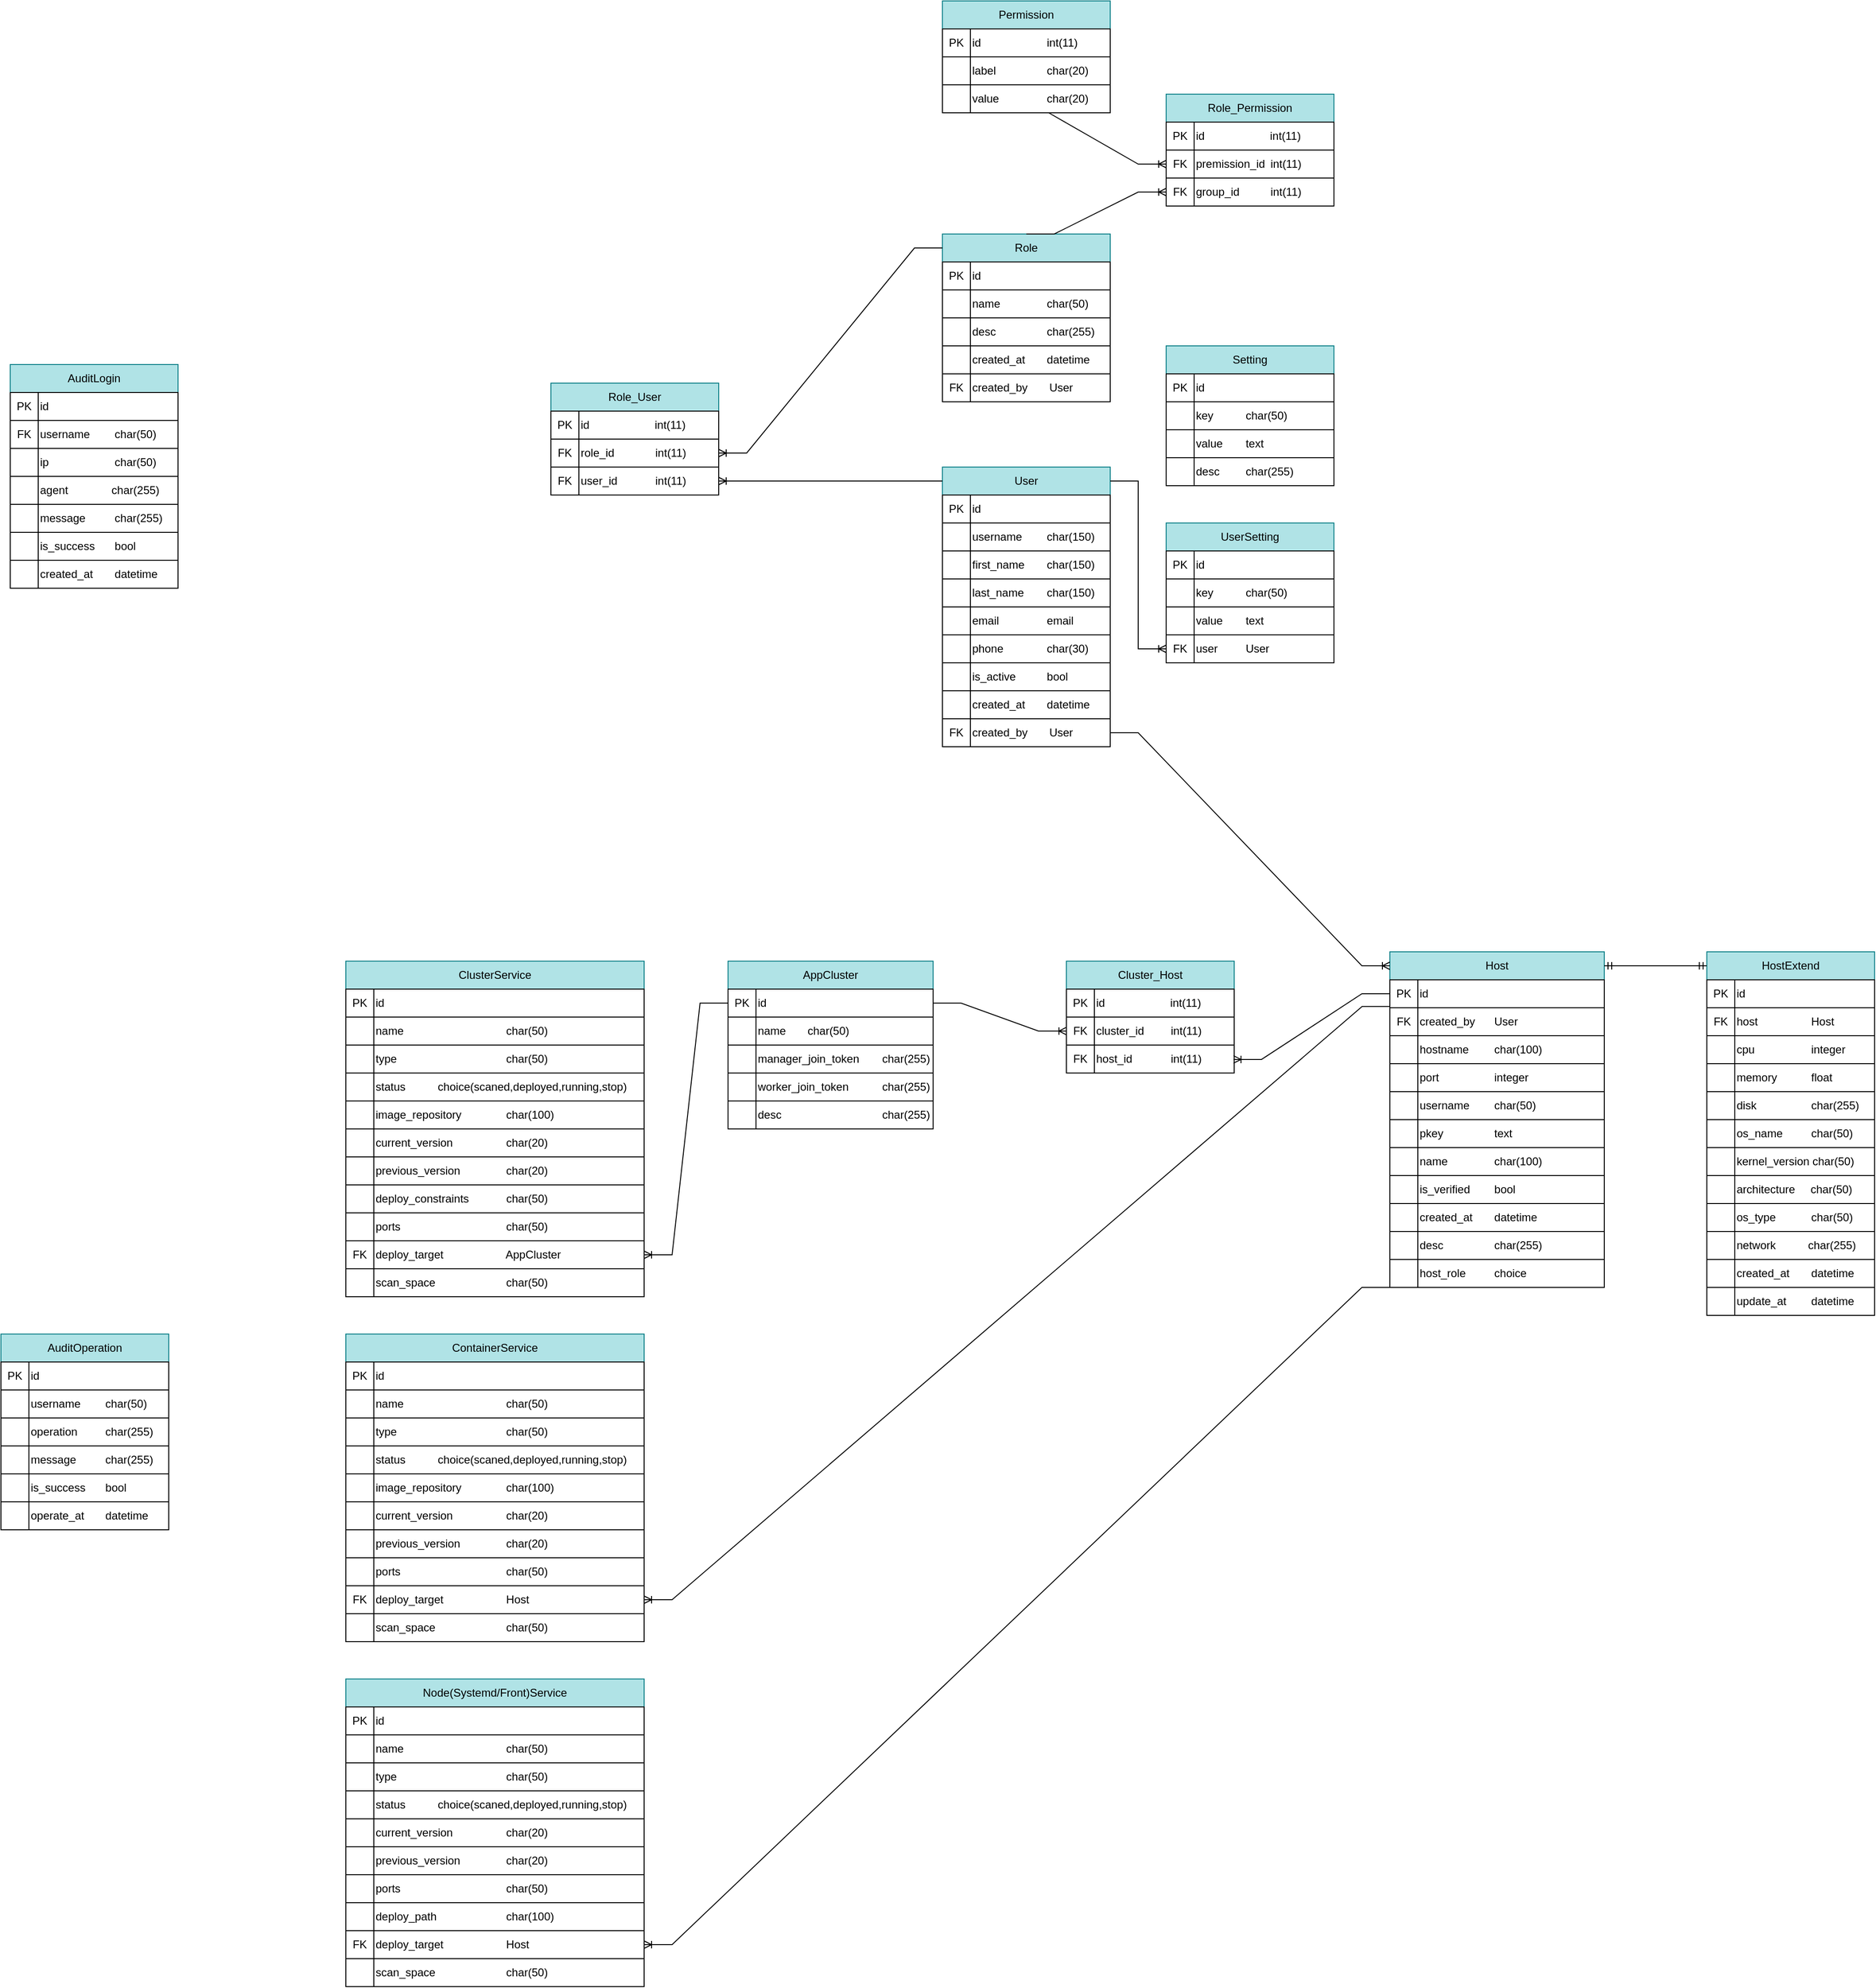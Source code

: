 <mxfile version="27.0.9">
  <diagram name="第 1 页" id="FtkYD6TFWRpVF152h-k8">
    <mxGraphModel dx="1666" dy="768" grid="1" gridSize="10" guides="1" tooltips="1" connect="1" arrows="1" fold="1" page="1" pageScale="1" pageWidth="827" pageHeight="1169" math="0" shadow="0">
      <root>
        <mxCell id="0" />
        <mxCell id="1" parent="0" />
        <mxCell id="84Ws_TcK_d0skPqPN5DL-33" value="" style="swimlane;startSize=0;" parent="1" vertex="1">
          <mxGeometry x="280" y="270" width="180" height="120" as="geometry" />
        </mxCell>
        <mxCell id="84Ws_TcK_d0skPqPN5DL-34" value="Permission" style="rounded=0;whiteSpace=wrap;html=1;fillColor=#b0e3e6;strokeColor=#0e8088;" parent="84Ws_TcK_d0skPqPN5DL-33" vertex="1">
          <mxGeometry width="180" height="30" as="geometry" />
        </mxCell>
        <mxCell id="84Ws_TcK_d0skPqPN5DL-35" value="PK" style="rounded=0;whiteSpace=wrap;html=1;" parent="84Ws_TcK_d0skPqPN5DL-33" vertex="1">
          <mxGeometry y="30" width="30" height="30" as="geometry" />
        </mxCell>
        <mxCell id="84Ws_TcK_d0skPqPN5DL-36" value="id&lt;span style=&quot;white-space: pre;&quot;&gt;&#x9;&lt;/span&gt;&lt;span style=&quot;white-space: pre;&quot;&gt;&#x9;&lt;/span&gt;&lt;span style=&quot;white-space: pre;&quot;&gt;&#x9;&lt;/span&gt;int(11)" style="rounded=0;whiteSpace=wrap;html=1;align=left;" parent="84Ws_TcK_d0skPqPN5DL-33" vertex="1">
          <mxGeometry x="30" y="30" width="150" height="30" as="geometry" />
        </mxCell>
        <mxCell id="84Ws_TcK_d0skPqPN5DL-37" value="" style="rounded=0;whiteSpace=wrap;html=1;" parent="84Ws_TcK_d0skPqPN5DL-33" vertex="1">
          <mxGeometry y="60" width="30" height="30" as="geometry" />
        </mxCell>
        <mxCell id="84Ws_TcK_d0skPqPN5DL-38" value="label&lt;span style=&quot;white-space: pre;&quot;&gt;&#x9;&lt;/span&gt;&lt;span style=&quot;white-space: pre;&quot;&gt;&#x9;&lt;/span&gt;char(20)" style="rounded=0;whiteSpace=wrap;html=1;align=left;" parent="84Ws_TcK_d0skPqPN5DL-33" vertex="1">
          <mxGeometry x="30" y="60" width="150" height="30" as="geometry" />
        </mxCell>
        <mxCell id="84Ws_TcK_d0skPqPN5DL-39" value="" style="rounded=0;whiteSpace=wrap;html=1;" parent="84Ws_TcK_d0skPqPN5DL-33" vertex="1">
          <mxGeometry y="90" width="30" height="30" as="geometry" />
        </mxCell>
        <mxCell id="84Ws_TcK_d0skPqPN5DL-40" value="value&lt;span style=&quot;white-space: pre;&quot;&gt;&#x9;&lt;/span&gt;&lt;span style=&quot;white-space: pre;&quot;&gt;&#x9;&lt;/span&gt;char(20)" style="rounded=0;whiteSpace=wrap;html=1;align=left;" parent="84Ws_TcK_d0skPqPN5DL-33" vertex="1">
          <mxGeometry x="30" y="90" width="150" height="30" as="geometry" />
        </mxCell>
        <mxCell id="84Ws_TcK_d0skPqPN5DL-41" value="" style="swimlane;startSize=0;" parent="1" vertex="1">
          <mxGeometry x="280" y="520" width="180" height="175" as="geometry" />
        </mxCell>
        <mxCell id="84Ws_TcK_d0skPqPN5DL-42" value="Role" style="rounded=0;whiteSpace=wrap;html=1;fillColor=#b0e3e6;strokeColor=#0e8088;" parent="84Ws_TcK_d0skPqPN5DL-41" vertex="1">
          <mxGeometry width="180" height="30" as="geometry" />
        </mxCell>
        <mxCell id="84Ws_TcK_d0skPqPN5DL-43" value="PK" style="rounded=0;whiteSpace=wrap;html=1;" parent="84Ws_TcK_d0skPqPN5DL-41" vertex="1">
          <mxGeometry y="30" width="30" height="30" as="geometry" />
        </mxCell>
        <mxCell id="84Ws_TcK_d0skPqPN5DL-44" value="id" style="rounded=0;whiteSpace=wrap;html=1;align=left;" parent="84Ws_TcK_d0skPqPN5DL-41" vertex="1">
          <mxGeometry x="30" y="30" width="150" height="30" as="geometry" />
        </mxCell>
        <mxCell id="84Ws_TcK_d0skPqPN5DL-45" value="" style="rounded=0;whiteSpace=wrap;html=1;" parent="84Ws_TcK_d0skPqPN5DL-41" vertex="1">
          <mxGeometry y="60" width="30" height="30" as="geometry" />
        </mxCell>
        <mxCell id="84Ws_TcK_d0skPqPN5DL-46" value="name&lt;span style=&quot;white-space: pre;&quot;&gt;&#x9;&lt;/span&gt;&lt;span style=&quot;white-space: pre;&quot;&gt;&#x9;&lt;/span&gt;char(50)" style="rounded=0;whiteSpace=wrap;html=1;align=left;" parent="84Ws_TcK_d0skPqPN5DL-41" vertex="1">
          <mxGeometry x="30" y="60" width="150" height="30" as="geometry" />
        </mxCell>
        <mxCell id="84Ws_TcK_d0skPqPN5DL-47" value="" style="rounded=0;whiteSpace=wrap;html=1;" parent="84Ws_TcK_d0skPqPN5DL-41" vertex="1">
          <mxGeometry y="90" width="30" height="30" as="geometry" />
        </mxCell>
        <mxCell id="84Ws_TcK_d0skPqPN5DL-48" value="desc&lt;span style=&quot;white-space: pre;&quot;&gt;&#x9;&lt;/span&gt;&lt;span style=&quot;white-space: pre;&quot;&gt;&#x9;&lt;/span&gt;char(255)" style="rounded=0;whiteSpace=wrap;html=1;align=left;" parent="84Ws_TcK_d0skPqPN5DL-41" vertex="1">
          <mxGeometry x="30" y="90" width="150" height="30" as="geometry" />
        </mxCell>
        <mxCell id="84Ws_TcK_d0skPqPN5DL-57" value="" style="rounded=0;whiteSpace=wrap;html=1;" parent="84Ws_TcK_d0skPqPN5DL-41" vertex="1">
          <mxGeometry y="120" width="30" height="30" as="geometry" />
        </mxCell>
        <mxCell id="84Ws_TcK_d0skPqPN5DL-58" value="created_at&amp;nbsp; &amp;nbsp; &amp;nbsp; &amp;nbsp;datetime" style="rounded=0;whiteSpace=wrap;html=1;align=left;" parent="84Ws_TcK_d0skPqPN5DL-41" vertex="1">
          <mxGeometry x="30" y="120" width="150" height="30" as="geometry" />
        </mxCell>
        <mxCell id="84Ws_TcK_d0skPqPN5DL-79" value="FK" style="rounded=0;whiteSpace=wrap;html=1;" parent="84Ws_TcK_d0skPqPN5DL-41" vertex="1">
          <mxGeometry y="150" width="30" height="30" as="geometry" />
        </mxCell>
        <mxCell id="84Ws_TcK_d0skPqPN5DL-80" value="created_by&amp;nbsp; &amp;nbsp; &amp;nbsp; &amp;nbsp;User" style="rounded=0;whiteSpace=wrap;html=1;align=left;" parent="84Ws_TcK_d0skPqPN5DL-41" vertex="1">
          <mxGeometry x="30" y="150" width="150" height="30" as="geometry" />
        </mxCell>
        <mxCell id="84Ws_TcK_d0skPqPN5DL-81" value="" style="swimlane;startSize=0;" parent="1" vertex="1">
          <mxGeometry x="520" y="370" width="180" height="120" as="geometry" />
        </mxCell>
        <mxCell id="84Ws_TcK_d0skPqPN5DL-82" value="Role_Permission" style="rounded=0;whiteSpace=wrap;html=1;fillColor=#b0e3e6;strokeColor=#0e8088;" parent="84Ws_TcK_d0skPqPN5DL-81" vertex="1">
          <mxGeometry width="180" height="30" as="geometry" />
        </mxCell>
        <mxCell id="84Ws_TcK_d0skPqPN5DL-83" value="PK" style="rounded=0;whiteSpace=wrap;html=1;" parent="84Ws_TcK_d0skPqPN5DL-81" vertex="1">
          <mxGeometry y="30" width="30" height="30" as="geometry" />
        </mxCell>
        <mxCell id="84Ws_TcK_d0skPqPN5DL-84" value="id&amp;nbsp; &amp;nbsp; &amp;nbsp; &amp;nbsp; &amp;nbsp; &amp;nbsp; &amp;nbsp; &amp;nbsp; &amp;nbsp; &amp;nbsp; &amp;nbsp;int(11)" style="rounded=0;whiteSpace=wrap;html=1;align=left;" parent="84Ws_TcK_d0skPqPN5DL-81" vertex="1">
          <mxGeometry x="30" y="30" width="150" height="30" as="geometry" />
        </mxCell>
        <mxCell id="84Ws_TcK_d0skPqPN5DL-85" value="FK" style="rounded=0;whiteSpace=wrap;html=1;" parent="84Ws_TcK_d0skPqPN5DL-81" vertex="1">
          <mxGeometry y="60" width="30" height="30" as="geometry" />
        </mxCell>
        <mxCell id="84Ws_TcK_d0skPqPN5DL-86" value="premission_id&lt;span style=&quot;white-space: pre;&quot;&gt;&#x9;&lt;/span&gt;int(11)" style="rounded=0;whiteSpace=wrap;html=1;align=left;" parent="84Ws_TcK_d0skPqPN5DL-81" vertex="1">
          <mxGeometry x="30" y="60" width="150" height="30" as="geometry" />
        </mxCell>
        <mxCell id="84Ws_TcK_d0skPqPN5DL-87" value="FK" style="rounded=0;whiteSpace=wrap;html=1;" parent="84Ws_TcK_d0skPqPN5DL-81" vertex="1">
          <mxGeometry y="90" width="30" height="30" as="geometry" />
        </mxCell>
        <mxCell id="84Ws_TcK_d0skPqPN5DL-88" value="group_id&lt;span style=&quot;white-space: pre;&quot;&gt;&#x9;&lt;/span&gt;&lt;span style=&quot;white-space: pre;&quot;&gt;&#x9;&lt;/span&gt;int(11)" style="rounded=0;whiteSpace=wrap;html=1;align=left;" parent="84Ws_TcK_d0skPqPN5DL-81" vertex="1">
          <mxGeometry x="30" y="90" width="150" height="30" as="geometry" />
        </mxCell>
        <mxCell id="84Ws_TcK_d0skPqPN5DL-89" value="" style="edgeStyle=entityRelationEdgeStyle;fontSize=12;html=1;endArrow=ERoneToMany;rounded=0;exitX=0.5;exitY=0;exitDx=0;exitDy=0;entryX=0;entryY=0.5;entryDx=0;entryDy=0;" parent="1" source="84Ws_TcK_d0skPqPN5DL-42" target="84Ws_TcK_d0skPqPN5DL-87" edge="1">
          <mxGeometry width="100" height="100" relative="1" as="geometry">
            <mxPoint x="490" y="670" as="sourcePoint" />
            <mxPoint x="590" y="570" as="targetPoint" />
            <Array as="points">
              <mxPoint x="380" y="500" />
              <mxPoint x="410" y="450" />
              <mxPoint x="380" y="470" />
              <mxPoint x="410" y="480" />
              <mxPoint x="420" y="480" />
              <mxPoint x="390" y="500" />
            </Array>
          </mxGeometry>
        </mxCell>
        <mxCell id="84Ws_TcK_d0skPqPN5DL-90" value="" style="edgeStyle=entityRelationEdgeStyle;fontSize=12;html=1;endArrow=ERoneToMany;rounded=0;entryX=0;entryY=0.5;entryDx=0;entryDy=0;" parent="1" target="84Ws_TcK_d0skPqPN5DL-85" edge="1">
          <mxGeometry width="100" height="100" relative="1" as="geometry">
            <mxPoint x="364" y="390" as="sourcePoint" />
            <mxPoint x="540" y="490" as="targetPoint" />
          </mxGeometry>
        </mxCell>
        <mxCell id="84Ws_TcK_d0skPqPN5DL-91" value="" style="swimlane;startSize=0;" parent="1" vertex="1">
          <mxGeometry x="520" y="640" width="180" height="150" as="geometry" />
        </mxCell>
        <mxCell id="84Ws_TcK_d0skPqPN5DL-92" value="Setting" style="rounded=0;whiteSpace=wrap;html=1;fillColor=#b0e3e6;strokeColor=#0e8088;" parent="84Ws_TcK_d0skPqPN5DL-91" vertex="1">
          <mxGeometry width="180" height="30" as="geometry" />
        </mxCell>
        <mxCell id="84Ws_TcK_d0skPqPN5DL-93" value="PK" style="rounded=0;whiteSpace=wrap;html=1;" parent="84Ws_TcK_d0skPqPN5DL-91" vertex="1">
          <mxGeometry y="30" width="30" height="30" as="geometry" />
        </mxCell>
        <mxCell id="84Ws_TcK_d0skPqPN5DL-94" value="id" style="rounded=0;whiteSpace=wrap;html=1;align=left;" parent="84Ws_TcK_d0skPqPN5DL-91" vertex="1">
          <mxGeometry x="30" y="30" width="150" height="30" as="geometry" />
        </mxCell>
        <mxCell id="84Ws_TcK_d0skPqPN5DL-95" value="" style="rounded=0;whiteSpace=wrap;html=1;" parent="84Ws_TcK_d0skPqPN5DL-91" vertex="1">
          <mxGeometry y="60" width="30" height="30" as="geometry" />
        </mxCell>
        <mxCell id="84Ws_TcK_d0skPqPN5DL-96" value="key&lt;span style=&quot;white-space: pre;&quot;&gt;&#x9;&lt;/span&gt;&lt;span style=&quot;white-space: pre;&quot;&gt;&#x9;&lt;/span&gt;char(50)" style="rounded=0;whiteSpace=wrap;html=1;align=left;" parent="84Ws_TcK_d0skPqPN5DL-91" vertex="1">
          <mxGeometry x="30" y="60" width="150" height="30" as="geometry" />
        </mxCell>
        <mxCell id="84Ws_TcK_d0skPqPN5DL-97" value="" style="rounded=0;whiteSpace=wrap;html=1;" parent="84Ws_TcK_d0skPqPN5DL-91" vertex="1">
          <mxGeometry y="90" width="30" height="30" as="geometry" />
        </mxCell>
        <mxCell id="84Ws_TcK_d0skPqPN5DL-98" value="value&lt;span style=&quot;white-space: pre;&quot;&gt;&#x9;&lt;/span&gt;text" style="rounded=0;whiteSpace=wrap;html=1;align=left;" parent="84Ws_TcK_d0skPqPN5DL-91" vertex="1">
          <mxGeometry x="30" y="90" width="150" height="30" as="geometry" />
        </mxCell>
        <mxCell id="84Ws_TcK_d0skPqPN5DL-99" value="" style="rounded=0;whiteSpace=wrap;html=1;" parent="84Ws_TcK_d0skPqPN5DL-91" vertex="1">
          <mxGeometry y="120" width="30" height="30" as="geometry" />
        </mxCell>
        <mxCell id="84Ws_TcK_d0skPqPN5DL-100" value="desc&lt;span style=&quot;white-space: pre;&quot;&gt;&#x9;&lt;/span&gt;char(255)" style="rounded=0;whiteSpace=wrap;html=1;align=left;" parent="84Ws_TcK_d0skPqPN5DL-91" vertex="1">
          <mxGeometry x="30" y="120" width="150" height="30" as="geometry" />
        </mxCell>
        <mxCell id="84Ws_TcK_d0skPqPN5DL-103" value="" style="swimlane;startSize=0;" parent="1" vertex="1">
          <mxGeometry x="520" y="830" width="180" height="150" as="geometry" />
        </mxCell>
        <mxCell id="84Ws_TcK_d0skPqPN5DL-104" value="UserSetting" style="rounded=0;whiteSpace=wrap;html=1;fillColor=#b0e3e6;strokeColor=#0e8088;" parent="84Ws_TcK_d0skPqPN5DL-103" vertex="1">
          <mxGeometry width="180" height="30" as="geometry" />
        </mxCell>
        <mxCell id="84Ws_TcK_d0skPqPN5DL-105" value="PK" style="rounded=0;whiteSpace=wrap;html=1;" parent="84Ws_TcK_d0skPqPN5DL-103" vertex="1">
          <mxGeometry y="30" width="30" height="30" as="geometry" />
        </mxCell>
        <mxCell id="84Ws_TcK_d0skPqPN5DL-106" value="id" style="rounded=0;whiteSpace=wrap;html=1;align=left;" parent="84Ws_TcK_d0skPqPN5DL-103" vertex="1">
          <mxGeometry x="30" y="30" width="150" height="30" as="geometry" />
        </mxCell>
        <mxCell id="84Ws_TcK_d0skPqPN5DL-107" value="" style="rounded=0;whiteSpace=wrap;html=1;" parent="84Ws_TcK_d0skPqPN5DL-103" vertex="1">
          <mxGeometry y="60" width="30" height="30" as="geometry" />
        </mxCell>
        <mxCell id="84Ws_TcK_d0skPqPN5DL-108" value="key&lt;span style=&quot;white-space: pre;&quot;&gt;&#x9;&lt;/span&gt;&lt;span style=&quot;white-space: pre;&quot;&gt;&#x9;&lt;/span&gt;char(50)" style="rounded=0;whiteSpace=wrap;html=1;align=left;" parent="84Ws_TcK_d0skPqPN5DL-103" vertex="1">
          <mxGeometry x="30" y="60" width="150" height="30" as="geometry" />
        </mxCell>
        <mxCell id="84Ws_TcK_d0skPqPN5DL-109" value="" style="rounded=0;whiteSpace=wrap;html=1;" parent="84Ws_TcK_d0skPqPN5DL-103" vertex="1">
          <mxGeometry y="90" width="30" height="30" as="geometry" />
        </mxCell>
        <mxCell id="84Ws_TcK_d0skPqPN5DL-110" value="value&lt;span style=&quot;white-space: pre;&quot;&gt;&#x9;&lt;/span&gt;text" style="rounded=0;whiteSpace=wrap;html=1;align=left;" parent="84Ws_TcK_d0skPqPN5DL-103" vertex="1">
          <mxGeometry x="30" y="90" width="150" height="30" as="geometry" />
        </mxCell>
        <mxCell id="84Ws_TcK_d0skPqPN5DL-111" value="FK" style="rounded=0;whiteSpace=wrap;html=1;" parent="84Ws_TcK_d0skPqPN5DL-103" vertex="1">
          <mxGeometry y="120" width="30" height="30" as="geometry" />
        </mxCell>
        <mxCell id="84Ws_TcK_d0skPqPN5DL-112" value="user&lt;span style=&quot;white-space: pre;&quot;&gt;&#x9;&lt;/span&gt;&lt;span style=&quot;white-space: pre;&quot;&gt;&#x9;&lt;/span&gt;User" style="rounded=0;whiteSpace=wrap;html=1;align=left;" parent="84Ws_TcK_d0skPqPN5DL-103" vertex="1">
          <mxGeometry x="30" y="120" width="150" height="30" as="geometry" />
        </mxCell>
        <mxCell id="84Ws_TcK_d0skPqPN5DL-113" value="" style="swimlane;startSize=0;" parent="1" vertex="1">
          <mxGeometry x="280" y="770" width="180" height="300" as="geometry" />
        </mxCell>
        <mxCell id="84Ws_TcK_d0skPqPN5DL-114" value="User" style="rounded=0;whiteSpace=wrap;html=1;fillColor=#b0e3e6;strokeColor=#0e8088;" parent="84Ws_TcK_d0skPqPN5DL-113" vertex="1">
          <mxGeometry width="180" height="30" as="geometry" />
        </mxCell>
        <mxCell id="84Ws_TcK_d0skPqPN5DL-115" value="PK" style="rounded=0;whiteSpace=wrap;html=1;" parent="84Ws_TcK_d0skPqPN5DL-113" vertex="1">
          <mxGeometry y="30" width="30" height="30" as="geometry" />
        </mxCell>
        <mxCell id="84Ws_TcK_d0skPqPN5DL-116" value="id" style="rounded=0;whiteSpace=wrap;html=1;align=left;" parent="84Ws_TcK_d0skPqPN5DL-113" vertex="1">
          <mxGeometry x="30" y="30" width="150" height="30" as="geometry" />
        </mxCell>
        <mxCell id="84Ws_TcK_d0skPqPN5DL-117" value="" style="rounded=0;whiteSpace=wrap;html=1;" parent="84Ws_TcK_d0skPqPN5DL-113" vertex="1">
          <mxGeometry y="60" width="30" height="30" as="geometry" />
        </mxCell>
        <mxCell id="84Ws_TcK_d0skPqPN5DL-118" value="username&lt;span style=&quot;white-space: pre;&quot;&gt;&#x9;&lt;/span&gt;char(150)" style="rounded=0;whiteSpace=wrap;html=1;align=left;" parent="84Ws_TcK_d0skPqPN5DL-113" vertex="1">
          <mxGeometry x="30" y="60" width="150" height="30" as="geometry" />
        </mxCell>
        <mxCell id="84Ws_TcK_d0skPqPN5DL-119" value="" style="rounded=0;whiteSpace=wrap;html=1;" parent="84Ws_TcK_d0skPqPN5DL-113" vertex="1">
          <mxGeometry y="90" width="30" height="30" as="geometry" />
        </mxCell>
        <mxCell id="84Ws_TcK_d0skPqPN5DL-120" value="first_name&lt;span style=&quot;white-space: pre;&quot;&gt;&#x9;&lt;/span&gt;char(150)" style="rounded=0;whiteSpace=wrap;html=1;align=left;" parent="84Ws_TcK_d0skPqPN5DL-113" vertex="1">
          <mxGeometry x="30" y="90" width="150" height="30" as="geometry" />
        </mxCell>
        <mxCell id="84Ws_TcK_d0skPqPN5DL-121" value="" style="rounded=0;whiteSpace=wrap;html=1;" parent="84Ws_TcK_d0skPqPN5DL-113" vertex="1">
          <mxGeometry y="120" width="30" height="30" as="geometry" />
        </mxCell>
        <mxCell id="84Ws_TcK_d0skPqPN5DL-122" value="last_name&lt;span style=&quot;white-space: pre;&quot;&gt;&#x9;&lt;/span&gt;char(150)" style="rounded=0;whiteSpace=wrap;html=1;align=left;" parent="84Ws_TcK_d0skPqPN5DL-113" vertex="1">
          <mxGeometry x="30" y="120" width="150" height="30" as="geometry" />
        </mxCell>
        <mxCell id="84Ws_TcK_d0skPqPN5DL-123" value="" style="rounded=0;whiteSpace=wrap;html=1;" parent="84Ws_TcK_d0skPqPN5DL-113" vertex="1">
          <mxGeometry y="150" width="30" height="30" as="geometry" />
        </mxCell>
        <mxCell id="84Ws_TcK_d0skPqPN5DL-124" value="email&lt;span style=&quot;white-space: pre;&quot;&gt;&#x9;&lt;span style=&quot;white-space: pre;&quot;&gt;&#x9;&lt;/span&gt;e&lt;/span&gt;mail" style="rounded=0;whiteSpace=wrap;html=1;align=left;" parent="84Ws_TcK_d0skPqPN5DL-113" vertex="1">
          <mxGeometry x="30" y="150" width="150" height="30" as="geometry" />
        </mxCell>
        <mxCell id="84Ws_TcK_d0skPqPN5DL-125" value="" style="rounded=0;whiteSpace=wrap;html=1;" parent="84Ws_TcK_d0skPqPN5DL-113" vertex="1">
          <mxGeometry y="210" width="30" height="30" as="geometry" />
        </mxCell>
        <mxCell id="84Ws_TcK_d0skPqPN5DL-126" value="is_active&lt;span style=&quot;white-space: pre;&quot;&gt;&#x9;&lt;/span&gt;&lt;span style=&quot;white-space: pre;&quot;&gt;&#x9;&lt;/span&gt;bool" style="rounded=0;whiteSpace=wrap;html=1;align=left;" parent="84Ws_TcK_d0skPqPN5DL-113" vertex="1">
          <mxGeometry x="30" y="210" width="150" height="30" as="geometry" />
        </mxCell>
        <mxCell id="84Ws_TcK_d0skPqPN5DL-129" value="" style="rounded=0;whiteSpace=wrap;html=1;" parent="84Ws_TcK_d0skPqPN5DL-113" vertex="1">
          <mxGeometry y="180" width="30" height="30" as="geometry" />
        </mxCell>
        <mxCell id="84Ws_TcK_d0skPqPN5DL-130" value="phone&lt;span style=&quot;white-space: pre;&quot;&gt;&#x9;&lt;/span&gt;&lt;span style=&quot;white-space: pre;&quot;&gt;&#x9;&lt;/span&gt;char(30)" style="rounded=0;whiteSpace=wrap;html=1;align=left;" parent="84Ws_TcK_d0skPqPN5DL-113" vertex="1">
          <mxGeometry x="30" y="180" width="150" height="30" as="geometry" />
        </mxCell>
        <mxCell id="84Ws_TcK_d0skPqPN5DL-141" value="" style="rounded=0;whiteSpace=wrap;html=1;" parent="84Ws_TcK_d0skPqPN5DL-113" vertex="1">
          <mxGeometry y="240" width="30" height="30" as="geometry" />
        </mxCell>
        <mxCell id="84Ws_TcK_d0skPqPN5DL-142" value="created_at&amp;nbsp; &amp;nbsp; &amp;nbsp; &amp;nbsp;datetime" style="rounded=0;whiteSpace=wrap;html=1;align=left;" parent="84Ws_TcK_d0skPqPN5DL-113" vertex="1">
          <mxGeometry x="30" y="240" width="150" height="30" as="geometry" />
        </mxCell>
        <mxCell id="84Ws_TcK_d0skPqPN5DL-143" value="FK" style="rounded=0;whiteSpace=wrap;html=1;" parent="84Ws_TcK_d0skPqPN5DL-113" vertex="1">
          <mxGeometry y="270" width="30" height="30" as="geometry" />
        </mxCell>
        <mxCell id="84Ws_TcK_d0skPqPN5DL-144" value="created_by&amp;nbsp; &amp;nbsp; &amp;nbsp; &amp;nbsp;User" style="rounded=0;whiteSpace=wrap;html=1;align=left;" parent="84Ws_TcK_d0skPqPN5DL-113" vertex="1">
          <mxGeometry x="30" y="270" width="150" height="30" as="geometry" />
        </mxCell>
        <mxCell id="84Ws_TcK_d0skPqPN5DL-131" value="" style="edgeStyle=entityRelationEdgeStyle;fontSize=12;html=1;endArrow=ERoneToMany;rounded=0;entryX=1;entryY=0.5;entryDx=0;entryDy=0;exitX=0;exitY=0.5;exitDx=0;exitDy=0;" parent="1" source="84Ws_TcK_d0skPqPN5DL-114" target="84Ws_TcK_d0skPqPN5DL-139" edge="1">
          <mxGeometry width="100" height="100" relative="1" as="geometry">
            <mxPoint x="240" y="1120" as="sourcePoint" />
            <mxPoint x="120" y="1070" as="targetPoint" />
            <Array as="points">
              <mxPoint x="190" y="750" />
              <mxPoint x="230" y="770" />
              <mxPoint x="250" y="770" />
              <mxPoint x="250" y="780" />
              <mxPoint x="250" y="850" />
              <mxPoint x="190" y="880" />
              <mxPoint x="200" y="910" />
              <mxPoint x="230" y="900" />
              <mxPoint x="250" y="870" />
              <mxPoint x="180" y="680" />
              <mxPoint x="240" y="860" />
              <mxPoint x="230" y="780" />
              <mxPoint x="240" y="780" />
              <mxPoint x="190" y="850" />
            </Array>
          </mxGeometry>
        </mxCell>
        <mxCell id="84Ws_TcK_d0skPqPN5DL-132" value="" style="swimlane;startSize=0;" parent="1" vertex="1">
          <mxGeometry x="-140" y="680" width="180" height="120" as="geometry" />
        </mxCell>
        <mxCell id="84Ws_TcK_d0skPqPN5DL-133" value="Role_User" style="rounded=0;whiteSpace=wrap;html=1;fillColor=#b0e3e6;strokeColor=#0e8088;" parent="84Ws_TcK_d0skPqPN5DL-132" vertex="1">
          <mxGeometry width="180" height="30" as="geometry" />
        </mxCell>
        <mxCell id="84Ws_TcK_d0skPqPN5DL-134" value="PK" style="rounded=0;whiteSpace=wrap;html=1;" parent="84Ws_TcK_d0skPqPN5DL-132" vertex="1">
          <mxGeometry y="30" width="30" height="30" as="geometry" />
        </mxCell>
        <mxCell id="84Ws_TcK_d0skPqPN5DL-135" value="id&amp;nbsp; &amp;nbsp; &amp;nbsp; &amp;nbsp; &amp;nbsp; &amp;nbsp; &amp;nbsp; &amp;nbsp; &amp;nbsp; &amp;nbsp; &amp;nbsp;int(11)" style="rounded=0;whiteSpace=wrap;html=1;align=left;" parent="84Ws_TcK_d0skPqPN5DL-132" vertex="1">
          <mxGeometry x="30" y="30" width="150" height="30" as="geometry" />
        </mxCell>
        <mxCell id="84Ws_TcK_d0skPqPN5DL-136" value="FK" style="rounded=0;whiteSpace=wrap;html=1;" parent="84Ws_TcK_d0skPqPN5DL-132" vertex="1">
          <mxGeometry y="60" width="30" height="30" as="geometry" />
        </mxCell>
        <mxCell id="84Ws_TcK_d0skPqPN5DL-137" value="role_id&lt;span style=&quot;white-space: pre;&quot;&gt;&#x9;&lt;span style=&quot;white-space: pre;&quot;&gt;&#x9;&lt;/span&gt;&lt;/span&gt;int(11)" style="rounded=0;whiteSpace=wrap;html=1;align=left;" parent="84Ws_TcK_d0skPqPN5DL-132" vertex="1">
          <mxGeometry x="30" y="60" width="150" height="30" as="geometry" />
        </mxCell>
        <mxCell id="84Ws_TcK_d0skPqPN5DL-138" value="FK" style="rounded=0;whiteSpace=wrap;html=1;" parent="84Ws_TcK_d0skPqPN5DL-132" vertex="1">
          <mxGeometry y="90" width="30" height="30" as="geometry" />
        </mxCell>
        <mxCell id="84Ws_TcK_d0skPqPN5DL-139" value="user_id&lt;span style=&quot;white-space: pre;&quot;&gt;&#x9;&lt;/span&gt;&lt;span style=&quot;white-space: pre;&quot;&gt;&#x9;&lt;/span&gt;int(11)" style="rounded=0;whiteSpace=wrap;html=1;align=left;" parent="84Ws_TcK_d0skPqPN5DL-132" vertex="1">
          <mxGeometry x="30" y="90" width="150" height="30" as="geometry" />
        </mxCell>
        <mxCell id="84Ws_TcK_d0skPqPN5DL-140" value="" style="edgeStyle=entityRelationEdgeStyle;fontSize=12;html=1;endArrow=ERoneToMany;rounded=0;exitX=0;exitY=0.5;exitDx=0;exitDy=0;entryX=1;entryY=0.5;entryDx=0;entryDy=0;" parent="1" source="84Ws_TcK_d0skPqPN5DL-42" target="84Ws_TcK_d0skPqPN5DL-137" edge="1">
          <mxGeometry width="100" height="100" relative="1" as="geometry">
            <mxPoint x="250" y="880" as="sourcePoint" />
            <mxPoint x="350" y="780" as="targetPoint" />
            <Array as="points">
              <mxPoint x="240" y="535" />
            </Array>
          </mxGeometry>
        </mxCell>
        <mxCell id="84Ws_TcK_d0skPqPN5DL-145" value="" style="edgeStyle=entityRelationEdgeStyle;fontSize=12;html=1;endArrow=ERoneToMany;rounded=0;entryX=0;entryY=0.5;entryDx=0;entryDy=0;exitX=1;exitY=0.5;exitDx=0;exitDy=0;" parent="1" source="84Ws_TcK_d0skPqPN5DL-114" target="84Ws_TcK_d0skPqPN5DL-111" edge="1">
          <mxGeometry width="100" height="100" relative="1" as="geometry">
            <mxPoint x="290" y="880" as="sourcePoint" />
            <mxPoint x="390" y="780" as="targetPoint" />
            <Array as="points">
              <mxPoint x="500" y="920" />
              <mxPoint x="480" y="830" />
              <mxPoint x="490" y="920" />
            </Array>
          </mxGeometry>
        </mxCell>
        <mxCell id="84Ws_TcK_d0skPqPN5DL-146" value="" style="swimlane;startSize=0;" parent="1" vertex="1">
          <mxGeometry x="-720" y="660" width="180" height="240" as="geometry" />
        </mxCell>
        <mxCell id="84Ws_TcK_d0skPqPN5DL-147" value="AuditLogin" style="rounded=0;whiteSpace=wrap;html=1;fillColor=#b0e3e6;strokeColor=#0e8088;" parent="84Ws_TcK_d0skPqPN5DL-146" vertex="1">
          <mxGeometry width="180" height="30" as="geometry" />
        </mxCell>
        <mxCell id="84Ws_TcK_d0skPqPN5DL-148" value="PK" style="rounded=0;whiteSpace=wrap;html=1;" parent="84Ws_TcK_d0skPqPN5DL-146" vertex="1">
          <mxGeometry y="30" width="30" height="30" as="geometry" />
        </mxCell>
        <mxCell id="84Ws_TcK_d0skPqPN5DL-149" value="id" style="rounded=0;whiteSpace=wrap;html=1;align=left;" parent="84Ws_TcK_d0skPqPN5DL-146" vertex="1">
          <mxGeometry x="30" y="30" width="150" height="30" as="geometry" />
        </mxCell>
        <mxCell id="84Ws_TcK_d0skPqPN5DL-150" value="FK" style="rounded=0;whiteSpace=wrap;html=1;" parent="84Ws_TcK_d0skPqPN5DL-146" vertex="1">
          <mxGeometry y="60" width="30" height="30" as="geometry" />
        </mxCell>
        <mxCell id="84Ws_TcK_d0skPqPN5DL-151" value="username&lt;span style=&quot;white-space: pre;&quot;&gt;&#x9;&lt;/span&gt;char(50)" style="rounded=0;whiteSpace=wrap;html=1;align=left;" parent="84Ws_TcK_d0skPqPN5DL-146" vertex="1">
          <mxGeometry x="30" y="60" width="150" height="30" as="geometry" />
        </mxCell>
        <mxCell id="84Ws_TcK_d0skPqPN5DL-152" value="" style="rounded=0;whiteSpace=wrap;html=1;" parent="84Ws_TcK_d0skPqPN5DL-146" vertex="1">
          <mxGeometry y="90" width="30" height="30" as="geometry" />
        </mxCell>
        <mxCell id="84Ws_TcK_d0skPqPN5DL-153" value="ip&lt;span style=&quot;white-space: pre;&quot;&gt;&#x9;&lt;/span&gt;&lt;span style=&quot;white-space: pre;&quot;&gt;&#x9;&lt;/span&gt;&lt;span style=&quot;white-space: pre;&quot;&gt;&#x9;&lt;/span&gt;char(50)" style="rounded=0;whiteSpace=wrap;html=1;align=left;" parent="84Ws_TcK_d0skPqPN5DL-146" vertex="1">
          <mxGeometry x="30" y="90" width="150" height="30" as="geometry" />
        </mxCell>
        <mxCell id="84Ws_TcK_d0skPqPN5DL-154" value="" style="rounded=0;whiteSpace=wrap;html=1;" parent="84Ws_TcK_d0skPqPN5DL-146" vertex="1">
          <mxGeometry y="120" width="30" height="30" as="geometry" />
        </mxCell>
        <mxCell id="84Ws_TcK_d0skPqPN5DL-155" value="agent&lt;span style=&quot;white-space: pre;&quot;&gt;&#x9;&lt;/span&gt;&amp;nbsp; &amp;nbsp; &amp;nbsp; &amp;nbsp;char(255)" style="rounded=0;whiteSpace=wrap;html=1;align=left;" parent="84Ws_TcK_d0skPqPN5DL-146" vertex="1">
          <mxGeometry x="30" y="120" width="150" height="30" as="geometry" />
        </mxCell>
        <mxCell id="84Ws_TcK_d0skPqPN5DL-156" value="" style="rounded=0;whiteSpace=wrap;html=1;" parent="84Ws_TcK_d0skPqPN5DL-146" vertex="1">
          <mxGeometry y="150" width="30" height="30" as="geometry" />
        </mxCell>
        <mxCell id="84Ws_TcK_d0skPqPN5DL-157" value="message&lt;span style=&quot;white-space: pre;&quot;&gt;&#x9;&lt;/span&gt;&lt;span style=&quot;white-space: pre;&quot;&gt;&#x9;&lt;/span&gt;char(255)" style="rounded=0;whiteSpace=wrap;html=1;align=left;" parent="84Ws_TcK_d0skPqPN5DL-146" vertex="1">
          <mxGeometry x="30" y="150" width="150" height="30" as="geometry" />
        </mxCell>
        <mxCell id="84Ws_TcK_d0skPqPN5DL-158" value="" style="rounded=0;whiteSpace=wrap;html=1;" parent="84Ws_TcK_d0skPqPN5DL-146" vertex="1">
          <mxGeometry y="180" width="30" height="30" as="geometry" />
        </mxCell>
        <mxCell id="84Ws_TcK_d0skPqPN5DL-159" value="is_success&lt;span style=&quot;white-space: pre;&quot;&gt;&#x9;&lt;/span&gt;bool" style="rounded=0;whiteSpace=wrap;html=1;align=left;" parent="84Ws_TcK_d0skPqPN5DL-146" vertex="1">
          <mxGeometry x="30" y="180" width="150" height="30" as="geometry" />
        </mxCell>
        <mxCell id="84Ws_TcK_d0skPqPN5DL-160" value="" style="rounded=0;whiteSpace=wrap;html=1;" parent="84Ws_TcK_d0skPqPN5DL-146" vertex="1">
          <mxGeometry y="210" width="30" height="30" as="geometry" />
        </mxCell>
        <mxCell id="84Ws_TcK_d0skPqPN5DL-161" value="created_at&lt;span style=&quot;white-space: pre;&quot;&gt;&#x9;&lt;/span&gt;datetime" style="rounded=0;whiteSpace=wrap;html=1;align=left;" parent="84Ws_TcK_d0skPqPN5DL-146" vertex="1">
          <mxGeometry x="30" y="210" width="150" height="30" as="geometry" />
        </mxCell>
        <mxCell id="84Ws_TcK_d0skPqPN5DL-162" value="" style="swimlane;startSize=0;" parent="1" vertex="1">
          <mxGeometry x="-730" y="1700" width="180" height="210" as="geometry" />
        </mxCell>
        <mxCell id="84Ws_TcK_d0skPqPN5DL-163" value="AuditOperation" style="rounded=0;whiteSpace=wrap;html=1;fillColor=#b0e3e6;strokeColor=#0e8088;" parent="84Ws_TcK_d0skPqPN5DL-162" vertex="1">
          <mxGeometry width="180" height="30" as="geometry" />
        </mxCell>
        <mxCell id="84Ws_TcK_d0skPqPN5DL-164" value="PK" style="rounded=0;whiteSpace=wrap;html=1;" parent="84Ws_TcK_d0skPqPN5DL-162" vertex="1">
          <mxGeometry y="30" width="30" height="30" as="geometry" />
        </mxCell>
        <mxCell id="84Ws_TcK_d0skPqPN5DL-165" value="id" style="rounded=0;whiteSpace=wrap;html=1;align=left;" parent="84Ws_TcK_d0skPqPN5DL-162" vertex="1">
          <mxGeometry x="30" y="30" width="150" height="30" as="geometry" />
        </mxCell>
        <mxCell id="84Ws_TcK_d0skPqPN5DL-166" value="" style="rounded=0;whiteSpace=wrap;html=1;" parent="84Ws_TcK_d0skPqPN5DL-162" vertex="1">
          <mxGeometry y="60" width="30" height="30" as="geometry" />
        </mxCell>
        <mxCell id="84Ws_TcK_d0skPqPN5DL-167" value="username&lt;span style=&quot;white-space: pre;&quot;&gt;&#x9;&lt;/span&gt;char(50)" style="rounded=0;whiteSpace=wrap;html=1;align=left;" parent="84Ws_TcK_d0skPqPN5DL-162" vertex="1">
          <mxGeometry x="30" y="60" width="150" height="30" as="geometry" />
        </mxCell>
        <mxCell id="84Ws_TcK_d0skPqPN5DL-168" value="" style="rounded=0;whiteSpace=wrap;html=1;" parent="84Ws_TcK_d0skPqPN5DL-162" vertex="1">
          <mxGeometry y="90" width="30" height="30" as="geometry" />
        </mxCell>
        <mxCell id="84Ws_TcK_d0skPqPN5DL-169" value="operation&lt;span style=&quot;white-space: pre;&quot;&gt;&#x9;&lt;/span&gt;&lt;span style=&quot;white-space: pre;&quot;&gt;&#x9;&lt;/span&gt;char(255)" style="rounded=0;whiteSpace=wrap;html=1;align=left;" parent="84Ws_TcK_d0skPqPN5DL-162" vertex="1">
          <mxGeometry x="30" y="90" width="150" height="30" as="geometry" />
        </mxCell>
        <mxCell id="84Ws_TcK_d0skPqPN5DL-172" value="" style="rounded=0;whiteSpace=wrap;html=1;" parent="84Ws_TcK_d0skPqPN5DL-162" vertex="1">
          <mxGeometry y="120" width="30" height="30" as="geometry" />
        </mxCell>
        <mxCell id="84Ws_TcK_d0skPqPN5DL-173" value="message&lt;span style=&quot;white-space: pre;&quot;&gt;&#x9;&lt;/span&gt;&lt;span style=&quot;white-space: pre;&quot;&gt;&#x9;&lt;/span&gt;char(255)" style="rounded=0;whiteSpace=wrap;html=1;align=left;" parent="84Ws_TcK_d0skPqPN5DL-162" vertex="1">
          <mxGeometry x="30" y="120" width="150" height="30" as="geometry" />
        </mxCell>
        <mxCell id="84Ws_TcK_d0skPqPN5DL-174" value="" style="rounded=0;whiteSpace=wrap;html=1;" parent="84Ws_TcK_d0skPqPN5DL-162" vertex="1">
          <mxGeometry y="180" width="30" height="30" as="geometry" />
        </mxCell>
        <mxCell id="84Ws_TcK_d0skPqPN5DL-175" value="is_success&lt;span style=&quot;white-space: pre;&quot;&gt;&#x9;&lt;/span&gt;bool" style="rounded=0;whiteSpace=wrap;html=1;align=left;" parent="84Ws_TcK_d0skPqPN5DL-162" vertex="1">
          <mxGeometry x="30" y="150" width="150" height="30" as="geometry" />
        </mxCell>
        <mxCell id="84Ws_TcK_d0skPqPN5DL-176" value="" style="rounded=0;whiteSpace=wrap;html=1;" parent="84Ws_TcK_d0skPqPN5DL-162" vertex="1">
          <mxGeometry y="180" width="30" height="30" as="geometry" />
        </mxCell>
        <mxCell id="84Ws_TcK_d0skPqPN5DL-177" value="operate_at&lt;span style=&quot;white-space: pre;&quot;&gt;&#x9;&lt;/span&gt;datetime" style="rounded=0;whiteSpace=wrap;html=1;align=left;" parent="84Ws_TcK_d0skPqPN5DL-162" vertex="1">
          <mxGeometry x="30" y="180" width="150" height="30" as="geometry" />
        </mxCell>
        <mxCell id="84Ws_TcK_d0skPqPN5DL-178" value="" style="swimlane;startSize=0;" parent="1" vertex="1">
          <mxGeometry x="760" y="1290" width="230" height="360" as="geometry" />
        </mxCell>
        <mxCell id="84Ws_TcK_d0skPqPN5DL-179" value="Host" style="rounded=0;whiteSpace=wrap;html=1;fillColor=#b0e3e6;strokeColor=#0e8088;" parent="84Ws_TcK_d0skPqPN5DL-178" vertex="1">
          <mxGeometry width="230" height="30" as="geometry" />
        </mxCell>
        <mxCell id="84Ws_TcK_d0skPqPN5DL-180" value="PK" style="rounded=0;whiteSpace=wrap;html=1;" parent="84Ws_TcK_d0skPqPN5DL-178" vertex="1">
          <mxGeometry y="30" width="30" height="30" as="geometry" />
        </mxCell>
        <mxCell id="84Ws_TcK_d0skPqPN5DL-181" value="id" style="rounded=0;whiteSpace=wrap;html=1;align=left;" parent="84Ws_TcK_d0skPqPN5DL-178" vertex="1">
          <mxGeometry x="30" y="30" width="200" height="30" as="geometry" />
        </mxCell>
        <mxCell id="84Ws_TcK_d0skPqPN5DL-182" value="" style="rounded=0;whiteSpace=wrap;html=1;" parent="84Ws_TcK_d0skPqPN5DL-178" vertex="1">
          <mxGeometry y="210" width="30" height="30" as="geometry" />
        </mxCell>
        <mxCell id="84Ws_TcK_d0skPqPN5DL-183" value="name&lt;span style=&quot;white-space: pre;&quot;&gt;&#x9;&lt;span style=&quot;white-space: pre;&quot;&gt;&#x9;&lt;/span&gt;&lt;/span&gt;char(100)" style="rounded=0;whiteSpace=wrap;html=1;align=left;" parent="84Ws_TcK_d0skPqPN5DL-178" vertex="1">
          <mxGeometry x="30" y="210" width="200" height="30" as="geometry" />
        </mxCell>
        <mxCell id="84Ws_TcK_d0skPqPN5DL-184" value="" style="rounded=0;whiteSpace=wrap;html=1;" parent="84Ws_TcK_d0skPqPN5DL-178" vertex="1">
          <mxGeometry y="90" width="30" height="30" as="geometry" />
        </mxCell>
        <mxCell id="84Ws_TcK_d0skPqPN5DL-185" value="hostname&lt;span style=&quot;white-space: pre;&quot;&gt;&#x9;&lt;/span&gt;char(100)" style="rounded=0;whiteSpace=wrap;html=1;align=left;" parent="84Ws_TcK_d0skPqPN5DL-178" vertex="1">
          <mxGeometry x="30" y="90" width="200" height="30" as="geometry" />
        </mxCell>
        <mxCell id="84Ws_TcK_d0skPqPN5DL-186" value="" style="rounded=0;whiteSpace=wrap;html=1;" parent="84Ws_TcK_d0skPqPN5DL-178" vertex="1">
          <mxGeometry y="120" width="30" height="30" as="geometry" />
        </mxCell>
        <mxCell id="84Ws_TcK_d0skPqPN5DL-187" value="port&lt;span style=&quot;white-space: pre;&quot;&gt;&#x9;&lt;/span&gt;&lt;span style=&quot;white-space: pre;&quot;&gt;&#x9;&lt;/span&gt;&lt;span style=&quot;white-space: pre;&quot;&gt;&#x9;&lt;/span&gt;integer" style="rounded=0;whiteSpace=wrap;html=1;align=left;" parent="84Ws_TcK_d0skPqPN5DL-178" vertex="1">
          <mxGeometry x="30" y="120" width="200" height="30" as="geometry" />
        </mxCell>
        <mxCell id="84Ws_TcK_d0skPqPN5DL-188" value="" style="rounded=0;whiteSpace=wrap;html=1;" parent="84Ws_TcK_d0skPqPN5DL-178" vertex="1">
          <mxGeometry y="180" width="30" height="30" as="geometry" />
        </mxCell>
        <mxCell id="84Ws_TcK_d0skPqPN5DL-189" value="username&lt;span style=&quot;white-space: pre;&quot;&gt;&#x9;&lt;/span&gt;char(50)" style="rounded=0;whiteSpace=wrap;html=1;align=left;" parent="84Ws_TcK_d0skPqPN5DL-178" vertex="1">
          <mxGeometry x="30" y="150" width="200" height="30" as="geometry" />
        </mxCell>
        <mxCell id="84Ws_TcK_d0skPqPN5DL-190" value="" style="rounded=0;whiteSpace=wrap;html=1;" parent="84Ws_TcK_d0skPqPN5DL-178" vertex="1">
          <mxGeometry y="180" width="30" height="30" as="geometry" />
        </mxCell>
        <mxCell id="84Ws_TcK_d0skPqPN5DL-191" value="pkey&lt;span style=&quot;white-space: pre;&quot;&gt;&#x9;&lt;/span&gt;&lt;span style=&quot;white-space: pre;&quot;&gt;&#x9;&lt;/span&gt;text" style="rounded=0;whiteSpace=wrap;html=1;align=left;" parent="84Ws_TcK_d0skPqPN5DL-178" vertex="1">
          <mxGeometry x="30" y="180" width="200" height="30" as="geometry" />
        </mxCell>
        <mxCell id="84Ws_TcK_d0skPqPN5DL-192" value="" style="rounded=0;whiteSpace=wrap;html=1;" parent="84Ws_TcK_d0skPqPN5DL-178" vertex="1">
          <mxGeometry y="300" width="30" height="30" as="geometry" />
        </mxCell>
        <mxCell id="84Ws_TcK_d0skPqPN5DL-193" value="desc&lt;span style=&quot;white-space: pre;&quot;&gt;&#x9;&lt;/span&gt;&lt;span style=&quot;white-space: pre;&quot;&gt;&#x9;&lt;/span&gt;char(255)" style="rounded=0;whiteSpace=wrap;html=1;align=left;" parent="84Ws_TcK_d0skPqPN5DL-178" vertex="1">
          <mxGeometry x="30" y="300" width="200" height="30" as="geometry" />
        </mxCell>
        <mxCell id="84Ws_TcK_d0skPqPN5DL-197" value="" style="rounded=0;whiteSpace=wrap;html=1;" parent="84Ws_TcK_d0skPqPN5DL-178" vertex="1">
          <mxGeometry y="240" width="30" height="30" as="geometry" />
        </mxCell>
        <mxCell id="84Ws_TcK_d0skPqPN5DL-198" value="is_verified&lt;span style=&quot;white-space: pre;&quot;&gt;&#x9;&lt;/span&gt;bool" style="rounded=0;whiteSpace=wrap;html=1;align=left;" parent="84Ws_TcK_d0skPqPN5DL-178" vertex="1">
          <mxGeometry x="30" y="240" width="200" height="30" as="geometry" />
        </mxCell>
        <mxCell id="84Ws_TcK_d0skPqPN5DL-199" value="" style="rounded=0;whiteSpace=wrap;html=1;" parent="84Ws_TcK_d0skPqPN5DL-178" vertex="1">
          <mxGeometry y="270" width="30" height="30" as="geometry" />
        </mxCell>
        <mxCell id="84Ws_TcK_d0skPqPN5DL-200" value="created_at&lt;span style=&quot;white-space: pre;&quot;&gt;&#x9;&lt;/span&gt;datetime" style="rounded=0;whiteSpace=wrap;html=1;align=left;" parent="84Ws_TcK_d0skPqPN5DL-178" vertex="1">
          <mxGeometry x="30" y="270" width="200" height="30" as="geometry" />
        </mxCell>
        <mxCell id="84Ws_TcK_d0skPqPN5DL-242" value="" style="rounded=0;whiteSpace=wrap;html=1;" parent="84Ws_TcK_d0skPqPN5DL-178" vertex="1">
          <mxGeometry y="330" width="30" height="30" as="geometry" />
        </mxCell>
        <mxCell id="84Ws_TcK_d0skPqPN5DL-243" value="host_role&lt;span style=&quot;white-space: pre;&quot;&gt;&#x9;&lt;span style=&quot;white-space: pre;&quot;&gt;&#x9;&lt;/span&gt;&lt;/span&gt;choice" style="rounded=0;whiteSpace=wrap;html=1;align=left;" parent="84Ws_TcK_d0skPqPN5DL-178" vertex="1">
          <mxGeometry x="30" y="330" width="200" height="30" as="geometry" />
        </mxCell>
        <mxCell id="84Ws_TcK_d0skPqPN5DL-202" value="created_by&lt;span style=&quot;white-space: pre;&quot;&gt;&#x9;&lt;/span&gt;User" style="rounded=0;whiteSpace=wrap;html=1;align=left;" parent="84Ws_TcK_d0skPqPN5DL-178" vertex="1">
          <mxGeometry x="30" y="60" width="200" height="30" as="geometry" />
        </mxCell>
        <mxCell id="84Ws_TcK_d0skPqPN5DL-201" value="FK" style="rounded=0;whiteSpace=wrap;html=1;" parent="84Ws_TcK_d0skPqPN5DL-178" vertex="1">
          <mxGeometry y="60" width="30" height="30" as="geometry" />
        </mxCell>
        <mxCell id="84Ws_TcK_d0skPqPN5DL-204" value="" style="swimlane;startSize=0;" parent="1" vertex="1">
          <mxGeometry x="1100" y="1290" width="180" height="390" as="geometry" />
        </mxCell>
        <mxCell id="84Ws_TcK_d0skPqPN5DL-205" value="HostExtend" style="rounded=0;whiteSpace=wrap;html=1;fillColor=#b0e3e6;strokeColor=#0e8088;" parent="84Ws_TcK_d0skPqPN5DL-204" vertex="1">
          <mxGeometry width="180" height="30" as="geometry" />
        </mxCell>
        <mxCell id="84Ws_TcK_d0skPqPN5DL-206" value="PK" style="rounded=0;whiteSpace=wrap;html=1;" parent="84Ws_TcK_d0skPqPN5DL-204" vertex="1">
          <mxGeometry y="30" width="30" height="30" as="geometry" />
        </mxCell>
        <mxCell id="84Ws_TcK_d0skPqPN5DL-207" value="id" style="rounded=0;whiteSpace=wrap;html=1;align=left;" parent="84Ws_TcK_d0skPqPN5DL-204" vertex="1">
          <mxGeometry x="30" y="30" width="150" height="30" as="geometry" />
        </mxCell>
        <mxCell id="84Ws_TcK_d0skPqPN5DL-208" value="FK" style="rounded=0;whiteSpace=wrap;html=1;" parent="84Ws_TcK_d0skPqPN5DL-204" vertex="1">
          <mxGeometry y="60" width="30" height="30" as="geometry" />
        </mxCell>
        <mxCell id="84Ws_TcK_d0skPqPN5DL-209" value="host&lt;span style=&quot;white-space: pre;&quot;&gt;&#x9;&lt;/span&gt;&lt;span style=&quot;white-space: pre;&quot;&gt;&#x9;&lt;/span&gt;&lt;span style=&quot;white-space: pre;&quot;&gt;&#x9;&lt;/span&gt;Host" style="rounded=0;whiteSpace=wrap;html=1;align=left;" parent="84Ws_TcK_d0skPqPN5DL-204" vertex="1">
          <mxGeometry x="30" y="60" width="150" height="30" as="geometry" />
        </mxCell>
        <mxCell id="84Ws_TcK_d0skPqPN5DL-210" value="" style="rounded=0;whiteSpace=wrap;html=1;" parent="84Ws_TcK_d0skPqPN5DL-204" vertex="1">
          <mxGeometry y="90" width="30" height="30" as="geometry" />
        </mxCell>
        <mxCell id="84Ws_TcK_d0skPqPN5DL-211" value="cpu&lt;span style=&quot;white-space: pre;&quot;&gt;&#x9;&lt;/span&gt;&lt;span style=&quot;white-space: pre;&quot;&gt;&#x9;&lt;/span&gt;&lt;span style=&quot;white-space: pre;&quot;&gt;&#x9;&lt;/span&gt;integer" style="rounded=0;whiteSpace=wrap;html=1;align=left;" parent="84Ws_TcK_d0skPqPN5DL-204" vertex="1">
          <mxGeometry x="30" y="90" width="150" height="30" as="geometry" />
        </mxCell>
        <mxCell id="84Ws_TcK_d0skPqPN5DL-212" value="" style="rounded=0;whiteSpace=wrap;html=1;" parent="84Ws_TcK_d0skPqPN5DL-204" vertex="1">
          <mxGeometry y="120" width="30" height="30" as="geometry" />
        </mxCell>
        <mxCell id="84Ws_TcK_d0skPqPN5DL-213" value="memory&lt;span style=&quot;white-space: pre;&quot;&gt;&#x9;&lt;/span&gt;&lt;span style=&quot;white-space: pre;&quot;&gt;&#x9;&lt;/span&gt;float" style="rounded=0;whiteSpace=wrap;html=1;align=left;" parent="84Ws_TcK_d0skPqPN5DL-204" vertex="1">
          <mxGeometry x="30" y="120" width="150" height="30" as="geometry" />
        </mxCell>
        <mxCell id="84Ws_TcK_d0skPqPN5DL-214" value="" style="rounded=0;whiteSpace=wrap;html=1;" parent="84Ws_TcK_d0skPqPN5DL-204" vertex="1">
          <mxGeometry y="180" width="30" height="30" as="geometry" />
        </mxCell>
        <mxCell id="84Ws_TcK_d0skPqPN5DL-215" value="disk&lt;span style=&quot;white-space: pre;&quot;&gt;&#x9;&lt;/span&gt;&lt;span style=&quot;white-space: pre;&quot;&gt;&#x9;&lt;/span&gt;&lt;span style=&quot;white-space: pre;&quot;&gt;&#x9;&lt;/span&gt;char(255)" style="rounded=0;whiteSpace=wrap;html=1;align=left;" parent="84Ws_TcK_d0skPqPN5DL-204" vertex="1">
          <mxGeometry x="30" y="150" width="150" height="30" as="geometry" />
        </mxCell>
        <mxCell id="84Ws_TcK_d0skPqPN5DL-216" value="" style="rounded=0;whiteSpace=wrap;html=1;" parent="84Ws_TcK_d0skPqPN5DL-204" vertex="1">
          <mxGeometry y="180" width="30" height="30" as="geometry" />
        </mxCell>
        <mxCell id="84Ws_TcK_d0skPqPN5DL-217" value="os_name&lt;span style=&quot;white-space: pre;&quot;&gt;&#x9;&lt;/span&gt;&lt;span style=&quot;white-space: pre;&quot;&gt;&#x9;&lt;/span&gt;char(50)" style="rounded=0;whiteSpace=wrap;html=1;align=left;" parent="84Ws_TcK_d0skPqPN5DL-204" vertex="1">
          <mxGeometry x="30" y="180" width="150" height="30" as="geometry" />
        </mxCell>
        <mxCell id="A2gktF4UX4WgHkkxEy-l-2" value="kernel_version char(50)" style="rounded=0;whiteSpace=wrap;html=1;align=left;" parent="84Ws_TcK_d0skPqPN5DL-204" vertex="1">
          <mxGeometry x="30" y="210" width="150" height="30" as="geometry" />
        </mxCell>
        <mxCell id="A2gktF4UX4WgHkkxEy-l-1" value="" style="rounded=0;whiteSpace=wrap;html=1;" parent="84Ws_TcK_d0skPqPN5DL-204" vertex="1">
          <mxGeometry y="210" width="30" height="30" as="geometry" />
        </mxCell>
        <mxCell id="A2gktF4UX4WgHkkxEy-l-3" value="architecture&amp;nbsp; &amp;nbsp; &amp;nbsp;char(50)" style="rounded=0;whiteSpace=wrap;html=1;align=left;" parent="84Ws_TcK_d0skPqPN5DL-204" vertex="1">
          <mxGeometry x="30" y="240" width="150" height="30" as="geometry" />
        </mxCell>
        <mxCell id="A2gktF4UX4WgHkkxEy-l-4" value="" style="rounded=0;whiteSpace=wrap;html=1;" parent="84Ws_TcK_d0skPqPN5DL-204" vertex="1">
          <mxGeometry y="240" width="30" height="30" as="geometry" />
        </mxCell>
        <mxCell id="84Ws_TcK_d0skPqPN5DL-219" value="os_type&lt;span style=&quot;white-space: pre;&quot;&gt;&#x9;&lt;/span&gt;&lt;span style=&quot;white-space: pre;&quot;&gt;&#x9;&lt;/span&gt;char(50)" style="rounded=0;whiteSpace=wrap;html=1;align=left;" parent="84Ws_TcK_d0skPqPN5DL-204" vertex="1">
          <mxGeometry x="30" y="270" width="150" height="30" as="geometry" />
        </mxCell>
        <mxCell id="84Ws_TcK_d0skPqPN5DL-218" value="" style="rounded=0;whiteSpace=wrap;html=1;" parent="84Ws_TcK_d0skPqPN5DL-204" vertex="1">
          <mxGeometry y="270" width="30" height="30" as="geometry" />
        </mxCell>
        <mxCell id="84Ws_TcK_d0skPqPN5DL-220" value="" style="rounded=0;whiteSpace=wrap;html=1;" parent="84Ws_TcK_d0skPqPN5DL-204" vertex="1">
          <mxGeometry y="300" width="30" height="30" as="geometry" />
        </mxCell>
        <mxCell id="84Ws_TcK_d0skPqPN5DL-221" value="network&amp;nbsp;&amp;nbsp;&lt;span style=&quot;white-space: pre;&quot;&gt;&#x9;&lt;/span&gt;&amp;nbsp; &amp;nbsp; &amp;nbsp; &amp;nbsp;char(255)" style="rounded=0;whiteSpace=wrap;html=1;align=left;" parent="84Ws_TcK_d0skPqPN5DL-204" vertex="1">
          <mxGeometry x="30" y="300" width="150" height="30" as="geometry" />
        </mxCell>
        <mxCell id="84Ws_TcK_d0skPqPN5DL-223" value="created_at&lt;span style=&quot;white-space: pre;&quot;&gt;&#x9;&lt;/span&gt;datetime" style="rounded=0;whiteSpace=wrap;html=1;align=left;" parent="84Ws_TcK_d0skPqPN5DL-204" vertex="1">
          <mxGeometry x="30" y="330" width="150" height="30" as="geometry" />
        </mxCell>
        <mxCell id="84Ws_TcK_d0skPqPN5DL-225" value="update_at&lt;span style=&quot;white-space: pre;&quot;&gt;&#x9;&lt;/span&gt;datetime" style="rounded=0;whiteSpace=wrap;html=1;align=left;" parent="84Ws_TcK_d0skPqPN5DL-204" vertex="1">
          <mxGeometry x="30" y="360" width="150" height="30" as="geometry" />
        </mxCell>
        <mxCell id="84Ws_TcK_d0skPqPN5DL-224" value="" style="rounded=0;whiteSpace=wrap;html=1;" parent="84Ws_TcK_d0skPqPN5DL-204" vertex="1">
          <mxGeometry y="360" width="30" height="30" as="geometry" />
        </mxCell>
        <mxCell id="84Ws_TcK_d0skPqPN5DL-222" value="" style="rounded=0;whiteSpace=wrap;html=1;" parent="84Ws_TcK_d0skPqPN5DL-204" vertex="1">
          <mxGeometry y="330" width="30" height="30" as="geometry" />
        </mxCell>
        <mxCell id="84Ws_TcK_d0skPqPN5DL-226" value="" style="edgeStyle=entityRelationEdgeStyle;fontSize=12;html=1;endArrow=ERmandOne;startArrow=ERmandOne;rounded=0;exitX=1;exitY=0.5;exitDx=0;exitDy=0;entryX=0;entryY=0.5;entryDx=0;entryDy=0;" parent="1" source="84Ws_TcK_d0skPqPN5DL-179" target="84Ws_TcK_d0skPqPN5DL-205" edge="1">
          <mxGeometry width="100" height="100" relative="1" as="geometry">
            <mxPoint x="520" y="980" as="sourcePoint" />
            <mxPoint x="620" y="880" as="targetPoint" />
            <Array as="points">
              <mxPoint x="710" y="980" />
            </Array>
          </mxGeometry>
        </mxCell>
        <mxCell id="84Ws_TcK_d0skPqPN5DL-229" value="" style="swimlane;startSize=0;" parent="1" vertex="1">
          <mxGeometry x="50" y="1300" width="220" height="180" as="geometry" />
        </mxCell>
        <mxCell id="84Ws_TcK_d0skPqPN5DL-230" value="AppCluster" style="rounded=0;whiteSpace=wrap;html=1;fillColor=#b0e3e6;strokeColor=#0e8088;" parent="84Ws_TcK_d0skPqPN5DL-229" vertex="1">
          <mxGeometry width="220" height="30" as="geometry" />
        </mxCell>
        <mxCell id="84Ws_TcK_d0skPqPN5DL-231" value="PK" style="rounded=0;whiteSpace=wrap;html=1;" parent="84Ws_TcK_d0skPqPN5DL-229" vertex="1">
          <mxGeometry y="30" width="30" height="30" as="geometry" />
        </mxCell>
        <mxCell id="84Ws_TcK_d0skPqPN5DL-232" value="id" style="rounded=0;whiteSpace=wrap;html=1;align=left;" parent="84Ws_TcK_d0skPqPN5DL-229" vertex="1">
          <mxGeometry x="30" y="30" width="190" height="30" as="geometry" />
        </mxCell>
        <mxCell id="84Ws_TcK_d0skPqPN5DL-233" value="" style="rounded=0;whiteSpace=wrap;html=1;" parent="84Ws_TcK_d0skPqPN5DL-229" vertex="1">
          <mxGeometry y="60" width="30" height="30" as="geometry" />
        </mxCell>
        <mxCell id="84Ws_TcK_d0skPqPN5DL-234" value="name&lt;span style=&quot;white-space: pre;&quot;&gt;&#x9;&lt;/span&gt;char(50)" style="rounded=0;whiteSpace=wrap;html=1;align=left;" parent="84Ws_TcK_d0skPqPN5DL-229" vertex="1">
          <mxGeometry x="30" y="60" width="190" height="30" as="geometry" />
        </mxCell>
        <mxCell id="84Ws_TcK_d0skPqPN5DL-237" value="" style="rounded=0;whiteSpace=wrap;html=1;" parent="84Ws_TcK_d0skPqPN5DL-229" vertex="1">
          <mxGeometry y="90" width="30" height="30" as="geometry" />
        </mxCell>
        <mxCell id="84Ws_TcK_d0skPqPN5DL-238" value="manager_join_token&lt;span style=&quot;white-space: pre;&quot;&gt;&#x9;&lt;/span&gt;char(255)" style="rounded=0;whiteSpace=wrap;html=1;align=left;" parent="84Ws_TcK_d0skPqPN5DL-229" vertex="1">
          <mxGeometry x="30" y="90" width="190" height="30" as="geometry" />
        </mxCell>
        <mxCell id="84Ws_TcK_d0skPqPN5DL-244" value="" style="rounded=0;whiteSpace=wrap;html=1;" parent="84Ws_TcK_d0skPqPN5DL-229" vertex="1">
          <mxGeometry y="120" width="30" height="30" as="geometry" />
        </mxCell>
        <mxCell id="84Ws_TcK_d0skPqPN5DL-245" value="worker_join_token&lt;span style=&quot;white-space: pre;&quot;&gt;&#x9;&lt;/span&gt;&lt;span style=&quot;white-space: pre;&quot;&gt;&#x9;&lt;/span&gt;char(255)" style="rounded=0;whiteSpace=wrap;html=1;align=left;" parent="84Ws_TcK_d0skPqPN5DL-229" vertex="1">
          <mxGeometry x="30" y="120" width="190" height="30" as="geometry" />
        </mxCell>
        <mxCell id="84Ws_TcK_d0skPqPN5DL-246" value="" style="rounded=0;whiteSpace=wrap;html=1;" parent="84Ws_TcK_d0skPqPN5DL-229" vertex="1">
          <mxGeometry y="150" width="30" height="30" as="geometry" />
        </mxCell>
        <mxCell id="84Ws_TcK_d0skPqPN5DL-247" value="desc&lt;span style=&quot;white-space: pre;&quot;&gt;&#x9;&lt;span style=&quot;white-space: pre;&quot;&gt;&#x9;&lt;/span&gt;&lt;span style=&quot;white-space: pre;&quot;&gt;&#x9;&lt;/span&gt;&lt;span style=&quot;white-space: pre;&quot;&gt;&#x9;&lt;/span&gt;&lt;/span&gt;char(255)" style="rounded=0;whiteSpace=wrap;html=1;align=left;" parent="84Ws_TcK_d0skPqPN5DL-229" vertex="1">
          <mxGeometry x="30" y="150" width="190" height="30" as="geometry" />
        </mxCell>
        <mxCell id="84Ws_TcK_d0skPqPN5DL-248" value="" style="swimlane;startSize=0;" parent="1" vertex="1">
          <mxGeometry x="-360" y="1300" width="320" height="360" as="geometry" />
        </mxCell>
        <mxCell id="84Ws_TcK_d0skPqPN5DL-249" value="ClusterService" style="rounded=0;whiteSpace=wrap;html=1;fillColor=#b0e3e6;strokeColor=#0e8088;" parent="84Ws_TcK_d0skPqPN5DL-248" vertex="1">
          <mxGeometry width="320" height="30" as="geometry" />
        </mxCell>
        <mxCell id="84Ws_TcK_d0skPqPN5DL-250" value="PK" style="rounded=0;whiteSpace=wrap;html=1;" parent="84Ws_TcK_d0skPqPN5DL-248" vertex="1">
          <mxGeometry y="30" width="30" height="30" as="geometry" />
        </mxCell>
        <mxCell id="84Ws_TcK_d0skPqPN5DL-251" value="id" style="rounded=0;whiteSpace=wrap;html=1;align=left;" parent="84Ws_TcK_d0skPqPN5DL-248" vertex="1">
          <mxGeometry x="30" y="30" width="290" height="30" as="geometry" />
        </mxCell>
        <mxCell id="84Ws_TcK_d0skPqPN5DL-252" value="" style="rounded=0;whiteSpace=wrap;html=1;" parent="84Ws_TcK_d0skPqPN5DL-248" vertex="1">
          <mxGeometry y="60" width="30" height="30" as="geometry" />
        </mxCell>
        <mxCell id="84Ws_TcK_d0skPqPN5DL-253" value="name&lt;span style=&quot;white-space: pre;&quot;&gt;&#x9;&lt;/span&gt;&amp;nbsp; &amp;nbsp; &amp;nbsp; &amp;nbsp; &amp;nbsp; &amp;nbsp; &amp;nbsp; &amp;nbsp; &amp;nbsp; &amp;nbsp; &amp;nbsp; &amp;nbsp; &amp;nbsp; char(50)" style="rounded=0;whiteSpace=wrap;html=1;align=left;" parent="84Ws_TcK_d0skPqPN5DL-248" vertex="1">
          <mxGeometry x="30" y="60" width="290" height="30" as="geometry" />
        </mxCell>
        <mxCell id="84Ws_TcK_d0skPqPN5DL-254" value="" style="rounded=0;whiteSpace=wrap;html=1;" parent="84Ws_TcK_d0skPqPN5DL-248" vertex="1">
          <mxGeometry y="90" width="30" height="30" as="geometry" />
        </mxCell>
        <mxCell id="84Ws_TcK_d0skPqPN5DL-255" value="type&lt;span style=&quot;white-space: pre;&quot;&gt;&#x9;&lt;/span&gt;&lt;span style=&quot;white-space: pre;&quot;&gt;&#x9;&lt;/span&gt;&amp;nbsp; &amp;nbsp; &amp;nbsp; &amp;nbsp; &amp;nbsp; &amp;nbsp; &amp;nbsp; &amp;nbsp; &amp;nbsp; &amp;nbsp; &amp;nbsp; &amp;nbsp; &amp;nbsp; char(50)" style="rounded=0;whiteSpace=wrap;html=1;align=left;" parent="84Ws_TcK_d0skPqPN5DL-248" vertex="1">
          <mxGeometry x="30" y="90" width="290" height="30" as="geometry" />
        </mxCell>
        <mxCell id="84Ws_TcK_d0skPqPN5DL-256" value="" style="rounded=0;whiteSpace=wrap;html=1;" parent="84Ws_TcK_d0skPqPN5DL-248" vertex="1">
          <mxGeometry y="120" width="30" height="30" as="geometry" />
        </mxCell>
        <mxCell id="84Ws_TcK_d0skPqPN5DL-257" value="status&amp;nbsp;&lt;span style=&quot;white-space: pre;&quot;&gt;&#x9;&lt;/span&gt;&amp;nbsp; &amp;nbsp; choice(scaned,deployed,running,stop)" style="rounded=0;whiteSpace=wrap;html=1;align=left;" parent="84Ws_TcK_d0skPqPN5DL-248" vertex="1">
          <mxGeometry x="30" y="120" width="290" height="30" as="geometry" />
        </mxCell>
        <mxCell id="84Ws_TcK_d0skPqPN5DL-258" value="" style="rounded=0;whiteSpace=wrap;html=1;" parent="84Ws_TcK_d0skPqPN5DL-248" vertex="1">
          <mxGeometry y="180" width="30" height="30" as="geometry" />
        </mxCell>
        <mxCell id="84Ws_TcK_d0skPqPN5DL-260" value="" style="rounded=0;whiteSpace=wrap;html=1;" parent="84Ws_TcK_d0skPqPN5DL-248" vertex="1">
          <mxGeometry y="180" width="30" height="30" as="geometry" />
        </mxCell>
        <mxCell id="84Ws_TcK_d0skPqPN5DL-261" value="image_repository&lt;span style=&quot;white-space: pre;&quot;&gt;&#x9;&lt;/span&gt;&amp;nbsp; &amp;nbsp; &amp;nbsp; &amp;nbsp; &amp;nbsp; char(100)" style="rounded=0;whiteSpace=wrap;html=1;align=left;" parent="84Ws_TcK_d0skPqPN5DL-248" vertex="1">
          <mxGeometry x="30" y="150" width="290" height="30" as="geometry" />
        </mxCell>
        <mxCell id="84Ws_TcK_d0skPqPN5DL-262" value="" style="rounded=0;whiteSpace=wrap;html=1;" parent="84Ws_TcK_d0skPqPN5DL-248" vertex="1">
          <mxGeometry y="210" width="30" height="30" as="geometry" />
        </mxCell>
        <mxCell id="84Ws_TcK_d0skPqPN5DL-263" value="current_version&lt;span style=&quot;white-space: pre;&quot;&gt;&#x9;&lt;/span&gt;&amp;nbsp; &amp;nbsp; &amp;nbsp; &amp;nbsp; &amp;nbsp; char(20)" style="rounded=0;whiteSpace=wrap;html=1;align=left;" parent="84Ws_TcK_d0skPqPN5DL-248" vertex="1">
          <mxGeometry x="30" y="180" width="290" height="30" as="geometry" />
        </mxCell>
        <mxCell id="84Ws_TcK_d0skPqPN5DL-281" value="" style="rounded=0;whiteSpace=wrap;html=1;" parent="84Ws_TcK_d0skPqPN5DL-248" vertex="1">
          <mxGeometry y="240" width="30" height="30" as="geometry" />
        </mxCell>
        <mxCell id="84Ws_TcK_d0skPqPN5DL-282" value="previous_version&lt;span style=&quot;white-space: pre;&quot;&gt;&#x9;&lt;/span&gt;&amp;nbsp; &amp;nbsp; &amp;nbsp; &amp;nbsp; &amp;nbsp; char(20)" style="rounded=0;whiteSpace=wrap;html=1;align=left;" parent="84Ws_TcK_d0skPqPN5DL-248" vertex="1">
          <mxGeometry x="30" y="210" width="290" height="30" as="geometry" />
        </mxCell>
        <mxCell id="84Ws_TcK_d0skPqPN5DL-283" value="" style="rounded=0;whiteSpace=wrap;html=1;" parent="84Ws_TcK_d0skPqPN5DL-248" vertex="1">
          <mxGeometry y="270" width="30" height="30" as="geometry" />
        </mxCell>
        <mxCell id="84Ws_TcK_d0skPqPN5DL-286" value="deploy_target&lt;span style=&quot;white-space: pre;&quot;&gt;&#x9;&lt;/span&gt;&lt;span style=&quot;white-space: pre;&quot;&gt;&#x9;&lt;/span&gt;&lt;span style=&quot;white-space: pre;&quot;&gt;&#x9;&lt;/span&gt;&amp;nbsp; AppCluster" style="rounded=0;whiteSpace=wrap;html=1;align=left;" parent="84Ws_TcK_d0skPqPN5DL-248" vertex="1">
          <mxGeometry x="30" y="300" width="290" height="30" as="geometry" />
        </mxCell>
        <mxCell id="84Ws_TcK_d0skPqPN5DL-285" value="FK" style="rounded=0;whiteSpace=wrap;html=1;" parent="84Ws_TcK_d0skPqPN5DL-248" vertex="1">
          <mxGeometry y="300" width="30" height="30" as="geometry" />
        </mxCell>
        <mxCell id="TKtxZuea-SsVqlYo6sum-2" value="deploy_constraints&amp;nbsp; &amp;nbsp; &amp;nbsp; &amp;nbsp; &amp;nbsp; &amp;nbsp; char(50)" style="rounded=0;whiteSpace=wrap;html=1;align=left;fontSize=12;" parent="84Ws_TcK_d0skPqPN5DL-248" vertex="1">
          <mxGeometry x="30" y="240" width="290" height="30" as="geometry" />
        </mxCell>
        <mxCell id="X9SO3S2hyqP7p2t6ne2o-1" value="ports&lt;span style=&quot;white-space: pre;&quot;&gt;&#x9;&lt;/span&gt;&lt;span style=&quot;white-space: pre;&quot;&gt;&#x9;&lt;/span&gt;&lt;span style=&quot;white-space: pre;&quot;&gt;&#x9;&lt;/span&gt;&amp;nbsp; &amp;nbsp; &amp;nbsp; &amp;nbsp; &amp;nbsp; char(50)" style="rounded=0;whiteSpace=wrap;html=1;align=left;" parent="84Ws_TcK_d0skPqPN5DL-248" vertex="1">
          <mxGeometry x="30" y="270" width="290" height="30" as="geometry" />
        </mxCell>
        <mxCell id="X9SO3S2hyqP7p2t6ne2o-85" value="" style="rounded=0;whiteSpace=wrap;html=1;" parent="84Ws_TcK_d0skPqPN5DL-248" vertex="1">
          <mxGeometry y="330" width="30" height="30" as="geometry" />
        </mxCell>
        <mxCell id="X9SO3S2hyqP7p2t6ne2o-86" value="scan_space&lt;span style=&quot;white-space: pre;&quot;&gt;&#x9;&lt;/span&gt;&lt;span style=&quot;white-space: pre;&quot;&gt;&#x9;&lt;/span&gt;&lt;span style=&quot;white-space: pre;&quot;&gt;&#x9;&lt;/span&gt;&amp;nbsp; char(50)" style="rounded=0;whiteSpace=wrap;html=1;align=left;" parent="84Ws_TcK_d0skPqPN5DL-248" vertex="1">
          <mxGeometry x="30" y="330" width="290" height="30" as="geometry" />
        </mxCell>
        <mxCell id="TKtxZuea-SsVqlYo6sum-5" value="" style="edgeStyle=entityRelationEdgeStyle;fontSize=12;html=1;endArrow=ERoneToMany;rounded=0;entryX=1;entryY=0.5;entryDx=0;entryDy=0;exitX=0;exitY=0.25;exitDx=0;exitDy=0;" parent="1" source="84Ws_TcK_d0skPqPN5DL-229" target="84Ws_TcK_d0skPqPN5DL-286" edge="1">
          <mxGeometry width="100" height="100" relative="1" as="geometry">
            <mxPoint x="300" y="1780" as="sourcePoint" />
            <mxPoint x="400" y="1680" as="targetPoint" />
            <Array as="points">
              <mxPoint x="390" y="1670" />
            </Array>
          </mxGeometry>
        </mxCell>
        <mxCell id="X9SO3S2hyqP7p2t6ne2o-24" value="" style="swimlane;startSize=0;" parent="1" vertex="1">
          <mxGeometry x="-360" y="1700" width="320" height="330" as="geometry" />
        </mxCell>
        <mxCell id="X9SO3S2hyqP7p2t6ne2o-25" value="ContainerService" style="rounded=0;whiteSpace=wrap;html=1;fillColor=#b0e3e6;strokeColor=#0e8088;" parent="X9SO3S2hyqP7p2t6ne2o-24" vertex="1">
          <mxGeometry width="320" height="30" as="geometry" />
        </mxCell>
        <mxCell id="X9SO3S2hyqP7p2t6ne2o-26" value="PK" style="rounded=0;whiteSpace=wrap;html=1;" parent="X9SO3S2hyqP7p2t6ne2o-24" vertex="1">
          <mxGeometry y="30" width="30" height="30" as="geometry" />
        </mxCell>
        <mxCell id="X9SO3S2hyqP7p2t6ne2o-27" value="id" style="rounded=0;whiteSpace=wrap;html=1;align=left;" parent="X9SO3S2hyqP7p2t6ne2o-24" vertex="1">
          <mxGeometry x="30" y="30" width="290" height="30" as="geometry" />
        </mxCell>
        <mxCell id="X9SO3S2hyqP7p2t6ne2o-28" value="" style="rounded=0;whiteSpace=wrap;html=1;" parent="X9SO3S2hyqP7p2t6ne2o-24" vertex="1">
          <mxGeometry y="60" width="30" height="30" as="geometry" />
        </mxCell>
        <mxCell id="X9SO3S2hyqP7p2t6ne2o-29" value="name&lt;span style=&quot;white-space: pre;&quot;&gt;&#x9;&lt;/span&gt;&amp;nbsp; &amp;nbsp; &amp;nbsp; &amp;nbsp; &amp;nbsp; &amp;nbsp; &amp;nbsp; &amp;nbsp; &amp;nbsp; &amp;nbsp; &amp;nbsp; &amp;nbsp; &amp;nbsp; char(50)" style="rounded=0;whiteSpace=wrap;html=1;align=left;" parent="X9SO3S2hyqP7p2t6ne2o-24" vertex="1">
          <mxGeometry x="30" y="60" width="290" height="30" as="geometry" />
        </mxCell>
        <mxCell id="X9SO3S2hyqP7p2t6ne2o-30" value="" style="rounded=0;whiteSpace=wrap;html=1;" parent="X9SO3S2hyqP7p2t6ne2o-24" vertex="1">
          <mxGeometry y="90" width="30" height="30" as="geometry" />
        </mxCell>
        <mxCell id="X9SO3S2hyqP7p2t6ne2o-31" value="type&lt;span style=&quot;white-space: pre;&quot;&gt;&#x9;&lt;/span&gt;&lt;span style=&quot;white-space: pre;&quot;&gt;&#x9;&lt;/span&gt;&amp;nbsp; &amp;nbsp; &amp;nbsp; &amp;nbsp; &amp;nbsp; &amp;nbsp; &amp;nbsp; &amp;nbsp; &amp;nbsp; &amp;nbsp; &amp;nbsp; &amp;nbsp; &amp;nbsp; char(50)" style="rounded=0;whiteSpace=wrap;html=1;align=left;" parent="X9SO3S2hyqP7p2t6ne2o-24" vertex="1">
          <mxGeometry x="30" y="90" width="290" height="30" as="geometry" />
        </mxCell>
        <mxCell id="X9SO3S2hyqP7p2t6ne2o-32" value="" style="rounded=0;whiteSpace=wrap;html=1;" parent="X9SO3S2hyqP7p2t6ne2o-24" vertex="1">
          <mxGeometry y="120" width="30" height="30" as="geometry" />
        </mxCell>
        <mxCell id="X9SO3S2hyqP7p2t6ne2o-33" value="status&amp;nbsp;&lt;span style=&quot;white-space: pre;&quot;&gt;&#x9;&lt;/span&gt;&amp;nbsp; &amp;nbsp; choice(scaned,deployed,running,stop)" style="rounded=0;whiteSpace=wrap;html=1;align=left;" parent="X9SO3S2hyqP7p2t6ne2o-24" vertex="1">
          <mxGeometry x="30" y="120" width="290" height="30" as="geometry" />
        </mxCell>
        <mxCell id="X9SO3S2hyqP7p2t6ne2o-34" value="" style="rounded=0;whiteSpace=wrap;html=1;" parent="X9SO3S2hyqP7p2t6ne2o-24" vertex="1">
          <mxGeometry y="180" width="30" height="30" as="geometry" />
        </mxCell>
        <mxCell id="X9SO3S2hyqP7p2t6ne2o-35" value="" style="rounded=0;whiteSpace=wrap;html=1;" parent="X9SO3S2hyqP7p2t6ne2o-24" vertex="1">
          <mxGeometry y="180" width="30" height="30" as="geometry" />
        </mxCell>
        <mxCell id="X9SO3S2hyqP7p2t6ne2o-36" value="image_repository&lt;span style=&quot;white-space: pre;&quot;&gt;&#x9;&lt;/span&gt;&amp;nbsp; &amp;nbsp; &amp;nbsp; &amp;nbsp; &amp;nbsp; char(100)" style="rounded=0;whiteSpace=wrap;html=1;align=left;" parent="X9SO3S2hyqP7p2t6ne2o-24" vertex="1">
          <mxGeometry x="30" y="150" width="290" height="30" as="geometry" />
        </mxCell>
        <mxCell id="X9SO3S2hyqP7p2t6ne2o-37" value="" style="rounded=0;whiteSpace=wrap;html=1;" parent="X9SO3S2hyqP7p2t6ne2o-24" vertex="1">
          <mxGeometry y="210" width="30" height="30" as="geometry" />
        </mxCell>
        <mxCell id="X9SO3S2hyqP7p2t6ne2o-38" value="current_version&lt;span style=&quot;white-space: pre;&quot;&gt;&#x9;&lt;/span&gt;&amp;nbsp; &amp;nbsp; &amp;nbsp; &amp;nbsp; &amp;nbsp; char(20)" style="rounded=0;whiteSpace=wrap;html=1;align=left;" parent="X9SO3S2hyqP7p2t6ne2o-24" vertex="1">
          <mxGeometry x="30" y="180" width="290" height="30" as="geometry" />
        </mxCell>
        <mxCell id="X9SO3S2hyqP7p2t6ne2o-40" value="previous_version&lt;span style=&quot;white-space: pre;&quot;&gt;&#x9;&lt;/span&gt;&amp;nbsp; &amp;nbsp; &amp;nbsp; &amp;nbsp; &amp;nbsp; char(20)" style="rounded=0;whiteSpace=wrap;html=1;align=left;" parent="X9SO3S2hyqP7p2t6ne2o-24" vertex="1">
          <mxGeometry x="30" y="210" width="290" height="30" as="geometry" />
        </mxCell>
        <mxCell id="X9SO3S2hyqP7p2t6ne2o-41" value="" style="rounded=0;whiteSpace=wrap;html=1;" parent="X9SO3S2hyqP7p2t6ne2o-24" vertex="1">
          <mxGeometry y="240" width="30" height="30" as="geometry" />
        </mxCell>
        <mxCell id="X9SO3S2hyqP7p2t6ne2o-42" value="deploy_target&lt;span style=&quot;white-space: pre;&quot;&gt;&#x9;&lt;/span&gt;&lt;span style=&quot;white-space: pre;&quot;&gt;&#x9;&lt;/span&gt;&lt;span style=&quot;white-space: pre;&quot;&gt;&#x9;&lt;/span&gt;&amp;nbsp; Host" style="rounded=0;whiteSpace=wrap;html=1;align=left;" parent="X9SO3S2hyqP7p2t6ne2o-24" vertex="1">
          <mxGeometry x="30" y="270" width="290" height="30" as="geometry" />
        </mxCell>
        <mxCell id="X9SO3S2hyqP7p2t6ne2o-43" value="FK" style="rounded=0;whiteSpace=wrap;html=1;" parent="X9SO3S2hyqP7p2t6ne2o-24" vertex="1">
          <mxGeometry y="270" width="30" height="30" as="geometry" />
        </mxCell>
        <mxCell id="X9SO3S2hyqP7p2t6ne2o-45" value="ports&lt;span style=&quot;white-space: pre;&quot;&gt;&#x9;&lt;/span&gt;&lt;span style=&quot;white-space: pre;&quot;&gt;&#x9;&lt;/span&gt;&lt;span style=&quot;white-space: pre;&quot;&gt;&#x9;&lt;/span&gt;&amp;nbsp; &amp;nbsp; &amp;nbsp; &amp;nbsp; &amp;nbsp; char(50)" style="rounded=0;whiteSpace=wrap;html=1;align=left;" parent="X9SO3S2hyqP7p2t6ne2o-24" vertex="1">
          <mxGeometry x="30" y="240" width="290" height="30" as="geometry" />
        </mxCell>
        <mxCell id="X9SO3S2hyqP7p2t6ne2o-87" value="" style="rounded=0;whiteSpace=wrap;html=1;" parent="X9SO3S2hyqP7p2t6ne2o-24" vertex="1">
          <mxGeometry y="300" width="30" height="30" as="geometry" />
        </mxCell>
        <mxCell id="X9SO3S2hyqP7p2t6ne2o-88" value="scan_space&lt;span style=&quot;white-space: pre;&quot;&gt;&#x9;&lt;/span&gt;&lt;span style=&quot;white-space: pre;&quot;&gt;&#x9;&lt;/span&gt;&lt;span style=&quot;white-space: pre;&quot;&gt;&#x9;&lt;/span&gt;&amp;nbsp; char(50)" style="rounded=0;whiteSpace=wrap;html=1;align=left;" parent="X9SO3S2hyqP7p2t6ne2o-24" vertex="1">
          <mxGeometry x="30" y="300" width="290" height="30" as="geometry" />
        </mxCell>
        <mxCell id="X9SO3S2hyqP7p2t6ne2o-47" value="" style="edgeStyle=entityRelationEdgeStyle;fontSize=12;html=1;endArrow=ERoneToMany;rounded=0;entryX=1;entryY=0.5;entryDx=0;entryDy=0;exitX=0.001;exitY=0.163;exitDx=0;exitDy=0;exitPerimeter=0;" parent="1" source="84Ws_TcK_d0skPqPN5DL-178" target="X9SO3S2hyqP7p2t6ne2o-42" edge="1">
          <mxGeometry width="100" height="100" relative="1" as="geometry">
            <mxPoint x="760" y="1425" as="sourcePoint" />
            <mxPoint x="620" y="1800" as="targetPoint" />
            <Array as="points">
              <mxPoint x="490" y="1840" />
              <mxPoint x="590" y="1660" />
              <mxPoint x="560" y="1850" />
            </Array>
          </mxGeometry>
        </mxCell>
        <mxCell id="X9SO3S2hyqP7p2t6ne2o-48" value="" style="swimlane;startSize=0;" parent="1" vertex="1">
          <mxGeometry x="-360" y="2070" width="320" height="330" as="geometry" />
        </mxCell>
        <mxCell id="X9SO3S2hyqP7p2t6ne2o-49" value="Node(Systemd/Front)Service" style="rounded=0;whiteSpace=wrap;html=1;fillColor=#b0e3e6;strokeColor=#0e8088;" parent="X9SO3S2hyqP7p2t6ne2o-48" vertex="1">
          <mxGeometry width="320" height="30" as="geometry" />
        </mxCell>
        <mxCell id="X9SO3S2hyqP7p2t6ne2o-50" value="PK" style="rounded=0;whiteSpace=wrap;html=1;" parent="X9SO3S2hyqP7p2t6ne2o-48" vertex="1">
          <mxGeometry y="30" width="30" height="30" as="geometry" />
        </mxCell>
        <mxCell id="X9SO3S2hyqP7p2t6ne2o-51" value="id" style="rounded=0;whiteSpace=wrap;html=1;align=left;" parent="X9SO3S2hyqP7p2t6ne2o-48" vertex="1">
          <mxGeometry x="30" y="30" width="290" height="30" as="geometry" />
        </mxCell>
        <mxCell id="X9SO3S2hyqP7p2t6ne2o-52" value="" style="rounded=0;whiteSpace=wrap;html=1;" parent="X9SO3S2hyqP7p2t6ne2o-48" vertex="1">
          <mxGeometry y="60" width="30" height="30" as="geometry" />
        </mxCell>
        <mxCell id="X9SO3S2hyqP7p2t6ne2o-53" value="name&lt;span style=&quot;white-space: pre;&quot;&gt;&#x9;&lt;/span&gt;&amp;nbsp; &amp;nbsp; &amp;nbsp; &amp;nbsp; &amp;nbsp; &amp;nbsp; &amp;nbsp; &amp;nbsp; &amp;nbsp; &amp;nbsp; &amp;nbsp; &amp;nbsp; &amp;nbsp; char(50)" style="rounded=0;whiteSpace=wrap;html=1;align=left;" parent="X9SO3S2hyqP7p2t6ne2o-48" vertex="1">
          <mxGeometry x="30" y="60" width="290" height="30" as="geometry" />
        </mxCell>
        <mxCell id="X9SO3S2hyqP7p2t6ne2o-54" value="" style="rounded=0;whiteSpace=wrap;html=1;" parent="X9SO3S2hyqP7p2t6ne2o-48" vertex="1">
          <mxGeometry y="90" width="30" height="30" as="geometry" />
        </mxCell>
        <mxCell id="X9SO3S2hyqP7p2t6ne2o-55" value="type&lt;span style=&quot;white-space: pre;&quot;&gt;&#x9;&lt;/span&gt;&lt;span style=&quot;white-space: pre;&quot;&gt;&#x9;&lt;/span&gt;&amp;nbsp; &amp;nbsp; &amp;nbsp; &amp;nbsp; &amp;nbsp; &amp;nbsp; &amp;nbsp; &amp;nbsp; &amp;nbsp; &amp;nbsp; &amp;nbsp; &amp;nbsp; &amp;nbsp; char(50)" style="rounded=0;whiteSpace=wrap;html=1;align=left;" parent="X9SO3S2hyqP7p2t6ne2o-48" vertex="1">
          <mxGeometry x="30" y="90" width="290" height="30" as="geometry" />
        </mxCell>
        <mxCell id="X9SO3S2hyqP7p2t6ne2o-56" value="" style="rounded=0;whiteSpace=wrap;html=1;" parent="X9SO3S2hyqP7p2t6ne2o-48" vertex="1">
          <mxGeometry y="120" width="30" height="30" as="geometry" />
        </mxCell>
        <mxCell id="X9SO3S2hyqP7p2t6ne2o-57" value="status&amp;nbsp;&lt;span style=&quot;white-space: pre;&quot;&gt;&#x9;&lt;/span&gt;&amp;nbsp; &amp;nbsp; choice(scaned,deployed,running,stop)" style="rounded=0;whiteSpace=wrap;html=1;align=left;" parent="X9SO3S2hyqP7p2t6ne2o-48" vertex="1">
          <mxGeometry x="30" y="120" width="290" height="30" as="geometry" />
        </mxCell>
        <mxCell id="X9SO3S2hyqP7p2t6ne2o-58" value="" style="rounded=0;whiteSpace=wrap;html=1;" parent="X9SO3S2hyqP7p2t6ne2o-48" vertex="1">
          <mxGeometry y="180" width="30" height="30" as="geometry" />
        </mxCell>
        <mxCell id="X9SO3S2hyqP7p2t6ne2o-59" value="" style="rounded=0;whiteSpace=wrap;html=1;" parent="X9SO3S2hyqP7p2t6ne2o-48" vertex="1">
          <mxGeometry y="150" width="30" height="30" as="geometry" />
        </mxCell>
        <mxCell id="X9SO3S2hyqP7p2t6ne2o-61" value="" style="rounded=0;whiteSpace=wrap;html=1;" parent="X9SO3S2hyqP7p2t6ne2o-48" vertex="1">
          <mxGeometry y="180" width="30" height="30" as="geometry" />
        </mxCell>
        <mxCell id="X9SO3S2hyqP7p2t6ne2o-62" value="current_version&lt;span style=&quot;white-space: pre;&quot;&gt;&#x9;&lt;/span&gt;&amp;nbsp; &amp;nbsp; &amp;nbsp; &amp;nbsp; &amp;nbsp; char(20)" style="rounded=0;whiteSpace=wrap;html=1;align=left;" parent="X9SO3S2hyqP7p2t6ne2o-48" vertex="1">
          <mxGeometry x="30" y="150" width="290" height="30" as="geometry" />
        </mxCell>
        <mxCell id="X9SO3S2hyqP7p2t6ne2o-63" value="previous_version&lt;span style=&quot;white-space: pre;&quot;&gt;&#x9;&lt;/span&gt;&amp;nbsp; &amp;nbsp; &amp;nbsp; &amp;nbsp; &amp;nbsp; char(20)" style="rounded=0;whiteSpace=wrap;html=1;align=left;" parent="X9SO3S2hyqP7p2t6ne2o-48" vertex="1">
          <mxGeometry x="30" y="180" width="290" height="30" as="geometry" />
        </mxCell>
        <mxCell id="X9SO3S2hyqP7p2t6ne2o-64" value="" style="rounded=0;whiteSpace=wrap;html=1;" parent="X9SO3S2hyqP7p2t6ne2o-48" vertex="1">
          <mxGeometry y="210" width="30" height="30" as="geometry" />
        </mxCell>
        <mxCell id="X9SO3S2hyqP7p2t6ne2o-65" value="deploy_target&lt;span style=&quot;white-space: pre;&quot;&gt;&#x9;&lt;/span&gt;&lt;span style=&quot;white-space: pre;&quot;&gt;&#x9;&lt;/span&gt;&lt;span style=&quot;white-space: pre;&quot;&gt;&#x9;&lt;/span&gt;&amp;nbsp; Host" style="rounded=0;whiteSpace=wrap;html=1;align=left;" parent="X9SO3S2hyqP7p2t6ne2o-48" vertex="1">
          <mxGeometry x="30" y="270" width="290" height="30" as="geometry" />
        </mxCell>
        <mxCell id="X9SO3S2hyqP7p2t6ne2o-66" value="FK" style="rounded=0;whiteSpace=wrap;html=1;" parent="X9SO3S2hyqP7p2t6ne2o-48" vertex="1">
          <mxGeometry y="270" width="30" height="30" as="geometry" />
        </mxCell>
        <mxCell id="X9SO3S2hyqP7p2t6ne2o-67" value="ports&lt;span style=&quot;white-space: pre;&quot;&gt;&#x9;&lt;/span&gt;&lt;span style=&quot;white-space: pre;&quot;&gt;&#x9;&lt;/span&gt;&lt;span style=&quot;white-space: pre;&quot;&gt;&#x9;&lt;/span&gt;&amp;nbsp; &amp;nbsp; &amp;nbsp; &amp;nbsp; &amp;nbsp; char(50)" style="rounded=0;whiteSpace=wrap;html=1;align=left;" parent="X9SO3S2hyqP7p2t6ne2o-48" vertex="1">
          <mxGeometry x="30" y="210" width="290" height="30" as="geometry" />
        </mxCell>
        <mxCell id="X9SO3S2hyqP7p2t6ne2o-69" value="deploy_path&lt;span style=&quot;white-space: pre;&quot;&gt;&#x9;&lt;/span&gt;&lt;span style=&quot;white-space: pre;&quot;&gt;&#x9;&lt;/span&gt;&lt;span style=&quot;white-space: pre;&quot;&gt;&#x9;&lt;/span&gt;&amp;nbsp; char(100)" style="rounded=0;whiteSpace=wrap;html=1;align=left;" parent="X9SO3S2hyqP7p2t6ne2o-48" vertex="1">
          <mxGeometry x="30" y="240" width="290" height="30" as="geometry" />
        </mxCell>
        <mxCell id="X9SO3S2hyqP7p2t6ne2o-70" value="" style="rounded=0;whiteSpace=wrap;html=1;" parent="X9SO3S2hyqP7p2t6ne2o-48" vertex="1">
          <mxGeometry y="240" width="30" height="30" as="geometry" />
        </mxCell>
        <mxCell id="X9SO3S2hyqP7p2t6ne2o-89" value="" style="rounded=0;whiteSpace=wrap;html=1;" parent="X9SO3S2hyqP7p2t6ne2o-48" vertex="1">
          <mxGeometry y="300" width="30" height="30" as="geometry" />
        </mxCell>
        <mxCell id="X9SO3S2hyqP7p2t6ne2o-90" value="scan_space&lt;span style=&quot;white-space: pre;&quot;&gt;&#x9;&lt;/span&gt;&lt;span style=&quot;white-space: pre;&quot;&gt;&#x9;&lt;/span&gt;&lt;span style=&quot;white-space: pre;&quot;&gt;&#x9;&lt;/span&gt;&amp;nbsp; char(50)" style="rounded=0;whiteSpace=wrap;html=1;align=left;" parent="X9SO3S2hyqP7p2t6ne2o-48" vertex="1">
          <mxGeometry x="30" y="300" width="290" height="30" as="geometry" />
        </mxCell>
        <mxCell id="X9SO3S2hyqP7p2t6ne2o-68" value="" style="edgeStyle=entityRelationEdgeStyle;fontSize=12;html=1;endArrow=ERoneToMany;rounded=0;entryX=1;entryY=0.5;entryDx=0;entryDy=0;exitX=0;exitY=1;exitDx=0;exitDy=0;" parent="1" source="84Ws_TcK_d0skPqPN5DL-178" target="X9SO3S2hyqP7p2t6ne2o-65" edge="1">
          <mxGeometry width="100" height="100" relative="1" as="geometry">
            <mxPoint x="480" y="2200" as="sourcePoint" />
            <mxPoint x="500" y="2715" as="targetPoint" />
            <Array as="points">
              <mxPoint x="630" y="2450" />
              <mxPoint x="700" y="2460" />
            </Array>
          </mxGeometry>
        </mxCell>
        <mxCell id="X9SO3S2hyqP7p2t6ne2o-74" value="" style="swimlane;startSize=0;" parent="1" vertex="1">
          <mxGeometry x="413" y="1300" width="180" height="120" as="geometry" />
        </mxCell>
        <mxCell id="X9SO3S2hyqP7p2t6ne2o-75" value="Cluster_Host" style="rounded=0;whiteSpace=wrap;html=1;fillColor=#b0e3e6;strokeColor=#0e8088;" parent="X9SO3S2hyqP7p2t6ne2o-74" vertex="1">
          <mxGeometry width="180" height="30" as="geometry" />
        </mxCell>
        <mxCell id="X9SO3S2hyqP7p2t6ne2o-76" value="PK" style="rounded=0;whiteSpace=wrap;html=1;" parent="X9SO3S2hyqP7p2t6ne2o-74" vertex="1">
          <mxGeometry y="30" width="30" height="30" as="geometry" />
        </mxCell>
        <mxCell id="X9SO3S2hyqP7p2t6ne2o-77" value="id&amp;nbsp; &amp;nbsp; &amp;nbsp; &amp;nbsp; &amp;nbsp; &amp;nbsp; &amp;nbsp; &amp;nbsp; &amp;nbsp; &amp;nbsp; &amp;nbsp;int(11)" style="rounded=0;whiteSpace=wrap;html=1;align=left;" parent="X9SO3S2hyqP7p2t6ne2o-74" vertex="1">
          <mxGeometry x="30" y="30" width="150" height="30" as="geometry" />
        </mxCell>
        <mxCell id="X9SO3S2hyqP7p2t6ne2o-78" value="FK" style="rounded=0;whiteSpace=wrap;html=1;" parent="X9SO3S2hyqP7p2t6ne2o-74" vertex="1">
          <mxGeometry y="60" width="30" height="30" as="geometry" />
        </mxCell>
        <mxCell id="X9SO3S2hyqP7p2t6ne2o-79" value="cluster_id&lt;span style=&quot;white-space: pre;&quot;&gt;&#x9;&lt;span style=&quot;white-space: pre;&quot;&gt;&#x9;&lt;/span&gt;&lt;/span&gt;int(11)" style="rounded=0;whiteSpace=wrap;html=1;align=left;" parent="X9SO3S2hyqP7p2t6ne2o-74" vertex="1">
          <mxGeometry x="30" y="60" width="150" height="30" as="geometry" />
        </mxCell>
        <mxCell id="X9SO3S2hyqP7p2t6ne2o-80" value="FK" style="rounded=0;whiteSpace=wrap;html=1;" parent="X9SO3S2hyqP7p2t6ne2o-74" vertex="1">
          <mxGeometry y="90" width="30" height="30" as="geometry" />
        </mxCell>
        <mxCell id="X9SO3S2hyqP7p2t6ne2o-81" value="host_id&lt;span style=&quot;white-space: pre;&quot;&gt;&#x9;&lt;/span&gt;&lt;span style=&quot;white-space: pre;&quot;&gt;&#x9;&lt;/span&gt;int(11)" style="rounded=0;whiteSpace=wrap;html=1;align=left;" parent="X9SO3S2hyqP7p2t6ne2o-74" vertex="1">
          <mxGeometry x="30" y="90" width="150" height="30" as="geometry" />
        </mxCell>
        <mxCell id="X9SO3S2hyqP7p2t6ne2o-82" value="" style="edgeStyle=entityRelationEdgeStyle;fontSize=12;html=1;endArrow=ERoneToMany;rounded=0;exitX=1;exitY=0.5;exitDx=0;exitDy=0;entryX=0;entryY=0.5;entryDx=0;entryDy=0;" parent="1" source="84Ws_TcK_d0skPqPN5DL-232" target="X9SO3S2hyqP7p2t6ne2o-78" edge="1">
          <mxGeometry width="100" height="100" relative="1" as="geometry">
            <mxPoint x="550" y="1360" as="sourcePoint" />
            <mxPoint x="650" y="1260" as="targetPoint" />
          </mxGeometry>
        </mxCell>
        <mxCell id="X9SO3S2hyqP7p2t6ne2o-83" value="" style="edgeStyle=entityRelationEdgeStyle;fontSize=12;html=1;endArrow=ERoneToMany;rounded=0;exitX=0;exitY=0.5;exitDx=0;exitDy=0;entryX=0.996;entryY=0.879;entryDx=0;entryDy=0;entryPerimeter=0;" parent="1" source="84Ws_TcK_d0skPqPN5DL-180" target="X9SO3S2hyqP7p2t6ne2o-74" edge="1">
          <mxGeometry width="100" height="100" relative="1" as="geometry">
            <mxPoint x="550" y="1360" as="sourcePoint" />
            <mxPoint x="650" y="1260" as="targetPoint" />
          </mxGeometry>
        </mxCell>
        <mxCell id="X9SO3S2hyqP7p2t6ne2o-84" value="" style="edgeStyle=entityRelationEdgeStyle;fontSize=12;html=1;endArrow=ERoneToMany;rounded=0;entryX=0;entryY=0.5;entryDx=0;entryDy=0;exitX=1;exitY=0.5;exitDx=0;exitDy=0;" parent="1" source="84Ws_TcK_d0skPqPN5DL-144" target="84Ws_TcK_d0skPqPN5DL-179" edge="1">
          <mxGeometry width="100" height="100" relative="1" as="geometry">
            <mxPoint x="440" y="1280" as="sourcePoint" />
            <mxPoint x="540" y="1180" as="targetPoint" />
          </mxGeometry>
        </mxCell>
      </root>
    </mxGraphModel>
  </diagram>
</mxfile>
